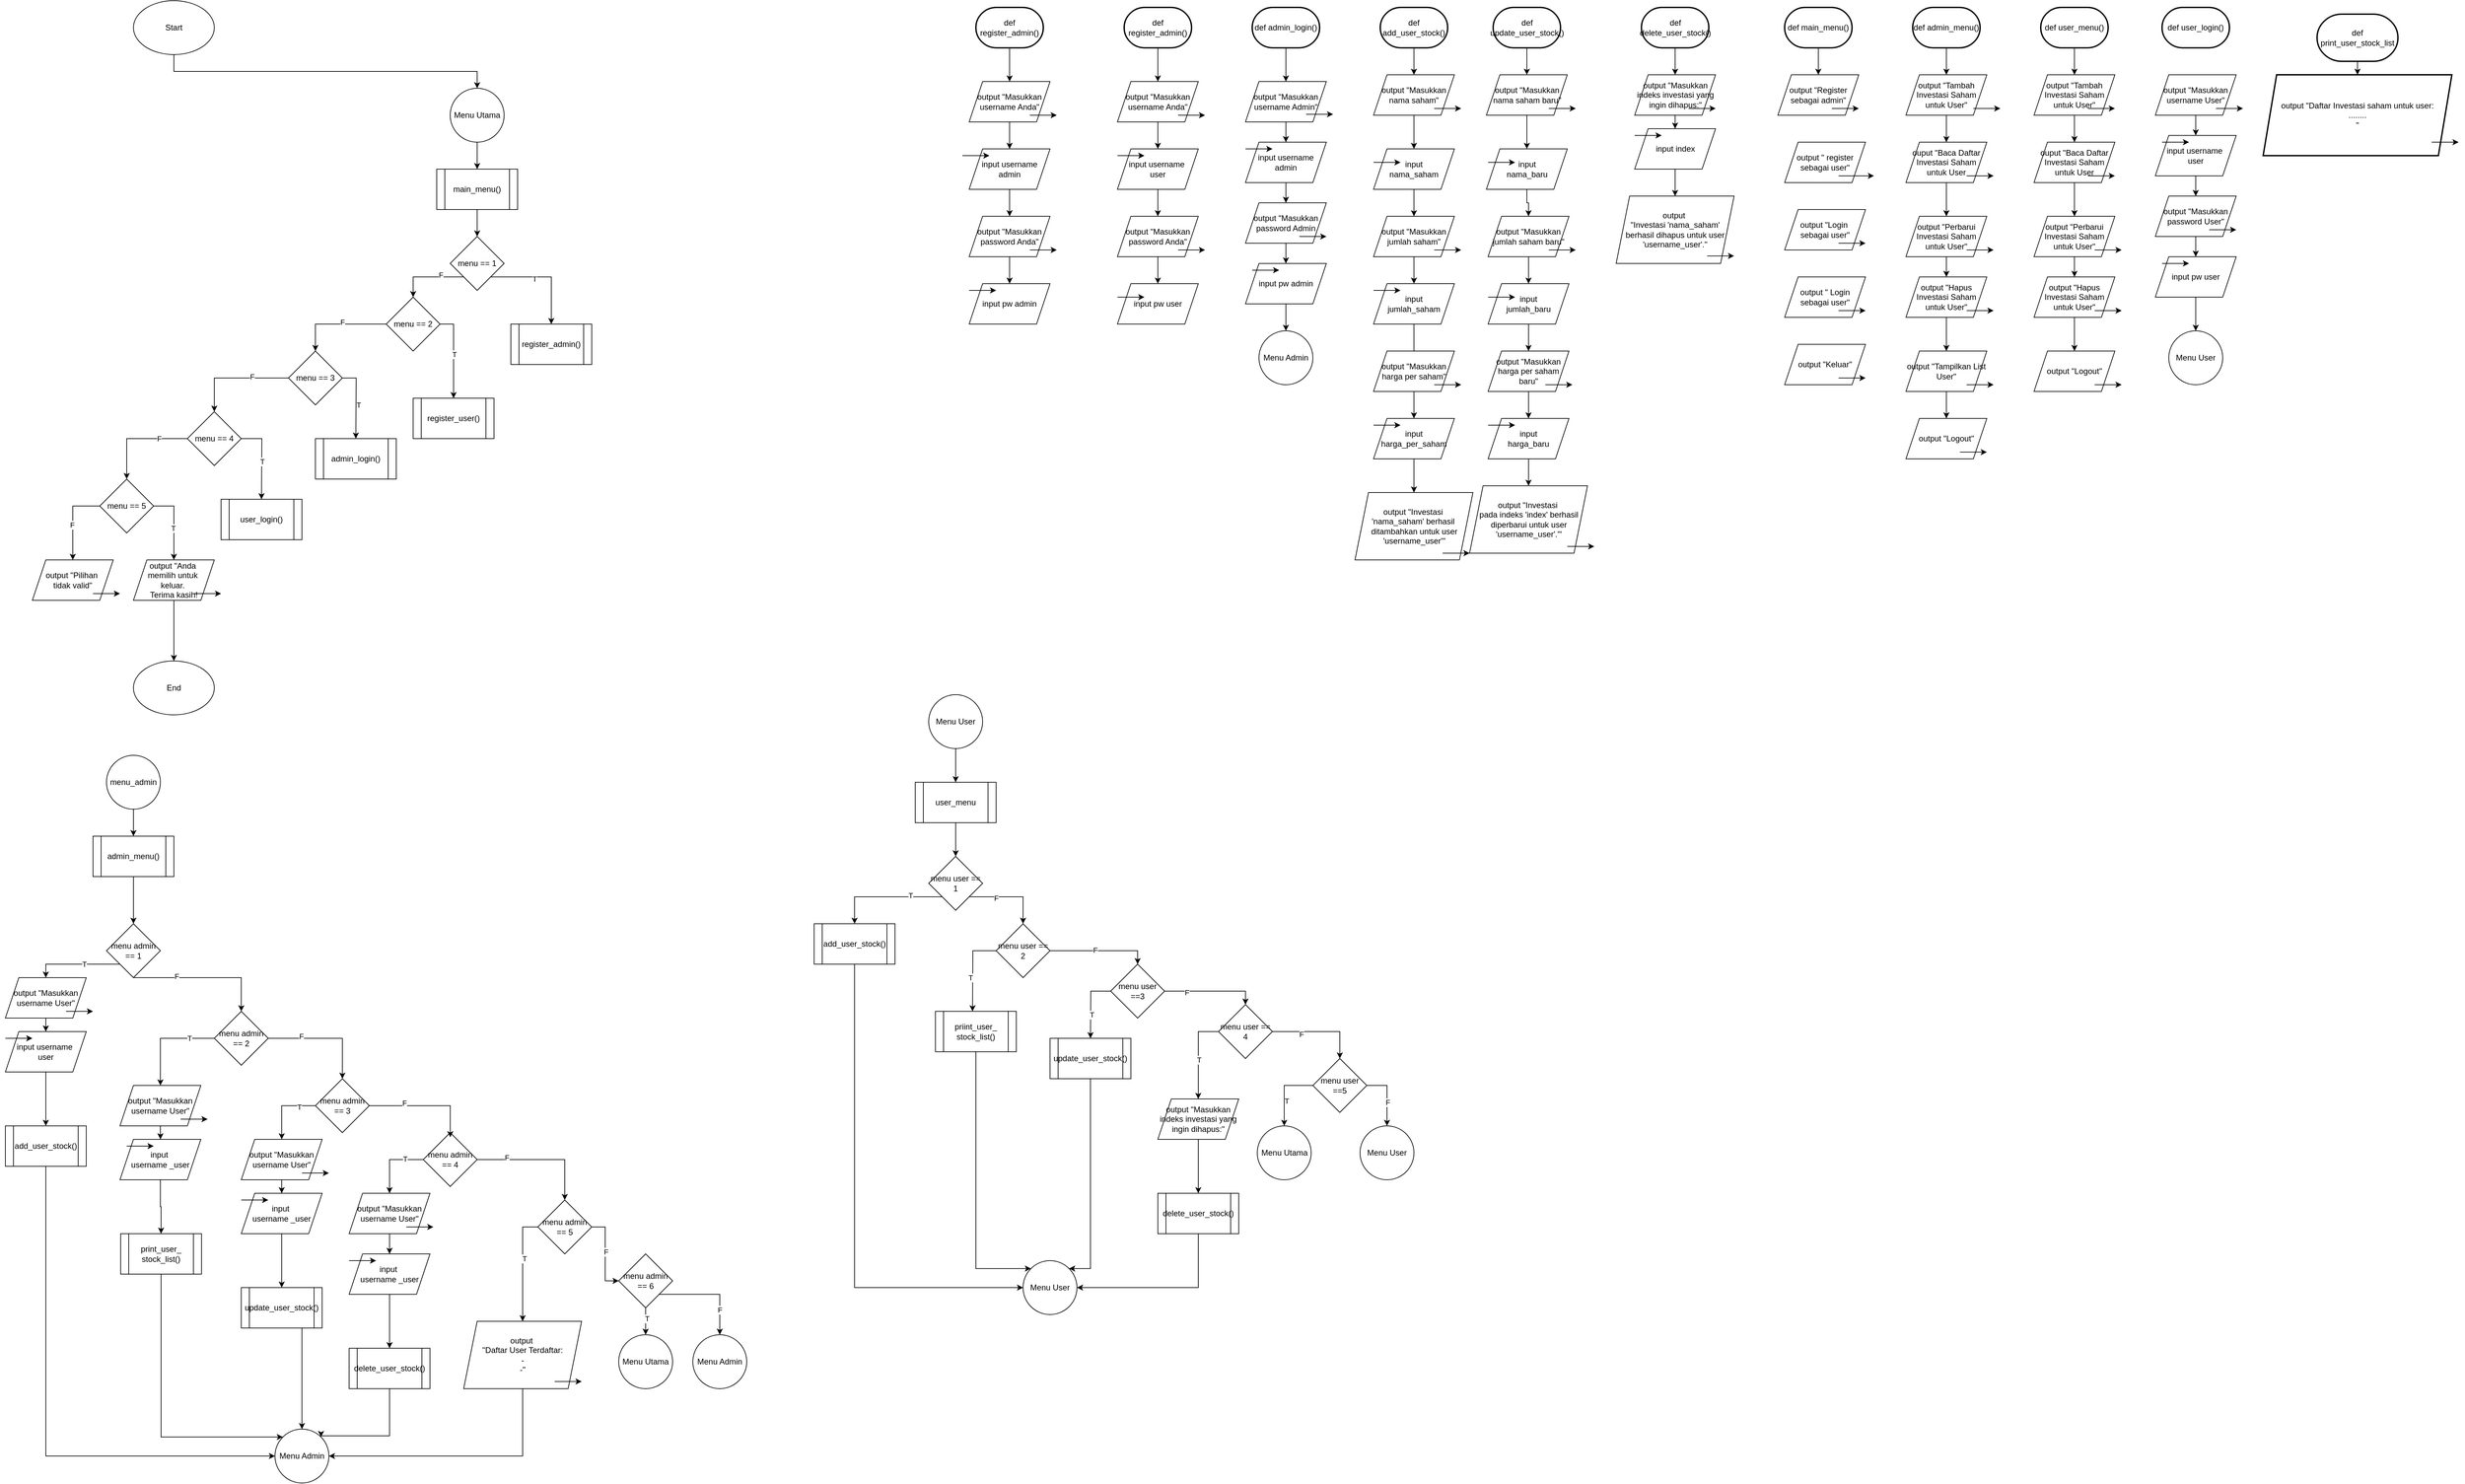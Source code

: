 <mxfile version="24.7.17">
  <diagram name="Halaman-1" id="Ui3epPJr_qWsacnPdugy">
    <mxGraphModel dx="7510" dy="2900" grid="1" gridSize="10" guides="1" tooltips="1" connect="1" arrows="1" fold="1" page="1" pageScale="1" pageWidth="850" pageHeight="1100" math="0" shadow="0">
      <root>
        <mxCell id="0" />
        <mxCell id="1" parent="0" />
        <mxCell id="R8BdIb3dwJHIe2gdyYh6-27" style="edgeStyle=orthogonalEdgeStyle;rounded=0;orthogonalLoop=1;jettySize=auto;html=1;exitX=1;exitY=1;exitDx=0;exitDy=0;entryX=0.5;entryY=0;entryDx=0;entryDy=0;" parent="1" source="R8BdIb3dwJHIe2gdyYh6-18" target="QLXiLo6DUUzmztv3plPs-34" edge="1">
          <mxGeometry relative="1" as="geometry">
            <mxPoint x="640" y="440" as="targetPoint" />
          </mxGeometry>
        </mxCell>
        <mxCell id="C8eqnD5HGS80HfheIO6D-66" value="T" style="edgeLabel;html=1;align=center;verticalAlign=middle;resizable=0;points=[];" parent="R8BdIb3dwJHIe2gdyYh6-27" vertex="1" connectable="0">
          <mxGeometry x="-0.194" y="-3" relative="1" as="geometry">
            <mxPoint as="offset" />
          </mxGeometry>
        </mxCell>
        <mxCell id="R8BdIb3dwJHIe2gdyYh6-34" style="edgeStyle=orthogonalEdgeStyle;rounded=0;orthogonalLoop=1;jettySize=auto;html=1;exitX=0;exitY=1;exitDx=0;exitDy=0;entryX=0.5;entryY=0;entryDx=0;entryDy=0;" parent="1" source="R8BdIb3dwJHIe2gdyYh6-18" target="R8BdIb3dwJHIe2gdyYh6-33" edge="1">
          <mxGeometry relative="1" as="geometry" />
        </mxCell>
        <mxCell id="C8eqnD5HGS80HfheIO6D-67" value="F" style="edgeLabel;html=1;align=center;verticalAlign=middle;resizable=0;points=[];" parent="R8BdIb3dwJHIe2gdyYh6-34" vertex="1" connectable="0">
          <mxGeometry x="-0.348" y="-3" relative="1" as="geometry">
            <mxPoint as="offset" />
          </mxGeometry>
        </mxCell>
        <mxCell id="R8BdIb3dwJHIe2gdyYh6-18" value="menu == 1" style="rhombus;whiteSpace=wrap;html=1;" parent="1" vertex="1">
          <mxGeometry x="480" y="350" width="80" height="80" as="geometry" />
        </mxCell>
        <mxCell id="R8BdIb3dwJHIe2gdyYh6-45" style="edgeStyle=orthogonalEdgeStyle;rounded=0;orthogonalLoop=1;jettySize=auto;html=1;exitX=1;exitY=0.5;exitDx=0;exitDy=0;entryX=0.5;entryY=0;entryDx=0;entryDy=0;" parent="1" source="R8BdIb3dwJHIe2gdyYh6-33" target="QLXiLo6DUUzmztv3plPs-41" edge="1">
          <mxGeometry relative="1" as="geometry">
            <mxPoint x="485" y="550" as="targetPoint" />
          </mxGeometry>
        </mxCell>
        <mxCell id="C8eqnD5HGS80HfheIO6D-68" value="T" style="edgeLabel;html=1;align=center;verticalAlign=middle;resizable=0;points=[];" parent="R8BdIb3dwJHIe2gdyYh6-45" vertex="1" connectable="0">
          <mxGeometry x="0.003" y="1" relative="1" as="geometry">
            <mxPoint as="offset" />
          </mxGeometry>
        </mxCell>
        <mxCell id="R8BdIb3dwJHIe2gdyYh6-56" style="edgeStyle=orthogonalEdgeStyle;rounded=0;orthogonalLoop=1;jettySize=auto;html=1;exitX=0;exitY=0.5;exitDx=0;exitDy=0;entryX=0.5;entryY=0;entryDx=0;entryDy=0;" parent="1" source="R8BdIb3dwJHIe2gdyYh6-33" target="R8BdIb3dwJHIe2gdyYh6-46" edge="1">
          <mxGeometry relative="1" as="geometry" />
        </mxCell>
        <mxCell id="C8eqnD5HGS80HfheIO6D-69" value="F" style="edgeLabel;html=1;align=center;verticalAlign=middle;resizable=0;points=[];" parent="R8BdIb3dwJHIe2gdyYh6-56" vertex="1" connectable="0">
          <mxGeometry x="-0.104" y="-3" relative="1" as="geometry">
            <mxPoint as="offset" />
          </mxGeometry>
        </mxCell>
        <mxCell id="R8BdIb3dwJHIe2gdyYh6-33" value="menu == 2" style="rhombus;whiteSpace=wrap;html=1;" parent="1" vertex="1">
          <mxGeometry x="385" y="440" width="80" height="80" as="geometry" />
        </mxCell>
        <mxCell id="R8BdIb3dwJHIe2gdyYh6-52" style="edgeStyle=orthogonalEdgeStyle;rounded=0;orthogonalLoop=1;jettySize=auto;html=1;exitX=1;exitY=0.5;exitDx=0;exitDy=0;" parent="1" source="R8BdIb3dwJHIe2gdyYh6-46" edge="1">
          <mxGeometry relative="1" as="geometry">
            <mxPoint x="340" y="650" as="targetPoint" />
          </mxGeometry>
        </mxCell>
        <mxCell id="C8eqnD5HGS80HfheIO6D-70" value="T" style="edgeLabel;html=1;align=center;verticalAlign=middle;resizable=0;points=[];" parent="R8BdIb3dwJHIe2gdyYh6-52" vertex="1" connectable="0">
          <mxGeometry x="0.098" y="3" relative="1" as="geometry">
            <mxPoint as="offset" />
          </mxGeometry>
        </mxCell>
        <mxCell id="R8BdIb3dwJHIe2gdyYh6-67" style="edgeStyle=orthogonalEdgeStyle;rounded=0;orthogonalLoop=1;jettySize=auto;html=1;exitX=0;exitY=0.5;exitDx=0;exitDy=0;" parent="1" source="R8BdIb3dwJHIe2gdyYh6-46" target="R8BdIb3dwJHIe2gdyYh6-57" edge="1">
          <mxGeometry relative="1" as="geometry" />
        </mxCell>
        <mxCell id="C8eqnD5HGS80HfheIO6D-71" value="F" style="edgeLabel;html=1;align=center;verticalAlign=middle;resizable=0;points=[];" parent="R8BdIb3dwJHIe2gdyYh6-67" vertex="1" connectable="0">
          <mxGeometry x="-0.322" y="-2" relative="1" as="geometry">
            <mxPoint as="offset" />
          </mxGeometry>
        </mxCell>
        <mxCell id="R8BdIb3dwJHIe2gdyYh6-46" value="menu == 3" style="rhombus;whiteSpace=wrap;html=1;" parent="1" vertex="1">
          <mxGeometry x="240" y="520" width="80" height="80" as="geometry" />
        </mxCell>
        <mxCell id="R8BdIb3dwJHIe2gdyYh6-62" style="edgeStyle=orthogonalEdgeStyle;rounded=0;orthogonalLoop=1;jettySize=auto;html=1;exitX=1;exitY=0.5;exitDx=0;exitDy=0;entryX=0.5;entryY=0;entryDx=0;entryDy=0;" parent="1" source="R8BdIb3dwJHIe2gdyYh6-57" edge="1">
          <mxGeometry relative="1" as="geometry">
            <mxPoint x="200" y="740" as="targetPoint" />
          </mxGeometry>
        </mxCell>
        <mxCell id="C8eqnD5HGS80HfheIO6D-72" value="T" style="edgeLabel;html=1;align=center;verticalAlign=middle;resizable=0;points=[];" parent="R8BdIb3dwJHIe2gdyYh6-62" vertex="1" connectable="0">
          <mxGeometry x="0.07" relative="1" as="geometry">
            <mxPoint as="offset" />
          </mxGeometry>
        </mxCell>
        <mxCell id="R8BdIb3dwJHIe2gdyYh6-68" style="edgeStyle=orthogonalEdgeStyle;rounded=0;orthogonalLoop=1;jettySize=auto;html=1;exitX=0;exitY=0.5;exitDx=0;exitDy=0;" parent="1" source="R8BdIb3dwJHIe2gdyYh6-57" target="R8BdIb3dwJHIe2gdyYh6-66" edge="1">
          <mxGeometry relative="1" as="geometry" />
        </mxCell>
        <mxCell id="C8eqnD5HGS80HfheIO6D-73" value="F" style="edgeLabel;html=1;align=center;verticalAlign=middle;resizable=0;points=[];" parent="R8BdIb3dwJHIe2gdyYh6-68" vertex="1" connectable="0">
          <mxGeometry x="-0.436" relative="1" as="geometry">
            <mxPoint as="offset" />
          </mxGeometry>
        </mxCell>
        <mxCell id="R8BdIb3dwJHIe2gdyYh6-57" value="menu == 4" style="rhombus;whiteSpace=wrap;html=1;" parent="1" vertex="1">
          <mxGeometry x="90" y="610" width="80" height="80" as="geometry" />
        </mxCell>
        <mxCell id="R8BdIb3dwJHIe2gdyYh6-72" style="edgeStyle=orthogonalEdgeStyle;rounded=0;orthogonalLoop=1;jettySize=auto;html=1;exitX=1;exitY=0.5;exitDx=0;exitDy=0;entryX=0.5;entryY=0;entryDx=0;entryDy=0;" parent="1" source="R8BdIb3dwJHIe2gdyYh6-66" target="R8BdIb3dwJHIe2gdyYh6-69" edge="1">
          <mxGeometry relative="1" as="geometry" />
        </mxCell>
        <mxCell id="C8eqnD5HGS80HfheIO6D-74" value="T" style="edgeLabel;html=1;align=center;verticalAlign=middle;resizable=0;points=[];" parent="R8BdIb3dwJHIe2gdyYh6-72" vertex="1" connectable="0">
          <mxGeometry x="0.133" y="-1" relative="1" as="geometry">
            <mxPoint as="offset" />
          </mxGeometry>
        </mxCell>
        <mxCell id="R8BdIb3dwJHIe2gdyYh6-73" style="edgeStyle=orthogonalEdgeStyle;rounded=0;orthogonalLoop=1;jettySize=auto;html=1;exitX=0;exitY=0.5;exitDx=0;exitDy=0;" parent="1" source="R8BdIb3dwJHIe2gdyYh6-66" target="R8BdIb3dwJHIe2gdyYh6-70" edge="1">
          <mxGeometry relative="1" as="geometry" />
        </mxCell>
        <mxCell id="C8eqnD5HGS80HfheIO6D-75" value="F" style="edgeLabel;html=1;align=center;verticalAlign=middle;resizable=0;points=[];" parent="R8BdIb3dwJHIe2gdyYh6-73" vertex="1" connectable="0">
          <mxGeometry x="0.125" y="-1" relative="1" as="geometry">
            <mxPoint as="offset" />
          </mxGeometry>
        </mxCell>
        <mxCell id="R8BdIb3dwJHIe2gdyYh6-66" value="menu == 5" style="rhombus;whiteSpace=wrap;html=1;" parent="1" vertex="1">
          <mxGeometry x="-40" y="710" width="80" height="80" as="geometry" />
        </mxCell>
        <mxCell id="kBQ5aRGCk3CnX5imnpU3-76" style="edgeStyle=orthogonalEdgeStyle;rounded=0;orthogonalLoop=1;jettySize=auto;html=1;exitX=0.5;exitY=1;exitDx=0;exitDy=0;" parent="1" source="R8BdIb3dwJHIe2gdyYh6-69" target="kBQ5aRGCk3CnX5imnpU3-75" edge="1">
          <mxGeometry relative="1" as="geometry" />
        </mxCell>
        <mxCell id="R8BdIb3dwJHIe2gdyYh6-69" value="output &quot;Anda&amp;nbsp;&lt;div&gt;memilih untuk&amp;nbsp;&lt;/div&gt;&lt;div&gt;keluar.&amp;nbsp;&lt;div&gt;Terima kasih!&lt;/div&gt;&lt;/div&gt;" style="shape=parallelogram;perimeter=parallelogramPerimeter;whiteSpace=wrap;html=1;fixedSize=1;" parent="1" vertex="1">
          <mxGeometry x="10" y="830" width="120" height="60" as="geometry" />
        </mxCell>
        <mxCell id="R8BdIb3dwJHIe2gdyYh6-70" value="output &quot;Pilihan&amp;nbsp;&lt;div&gt;tidak valid&quot;&lt;/div&gt;" style="shape=parallelogram;perimeter=parallelogramPerimeter;whiteSpace=wrap;html=1;fixedSize=1;" parent="1" vertex="1">
          <mxGeometry x="-140" y="830" width="120" height="60" as="geometry" />
        </mxCell>
        <mxCell id="kBQ5aRGCk3CnX5imnpU3-19" style="edgeStyle=orthogonalEdgeStyle;rounded=0;orthogonalLoop=1;jettySize=auto;html=1;exitX=0.5;exitY=1;exitDx=0;exitDy=0;entryX=0.5;entryY=0;entryDx=0;entryDy=0;" parent="1" source="R8BdIb3dwJHIe2gdyYh6-96" target="kBQ5aRGCk3CnX5imnpU3-18" edge="1">
          <mxGeometry relative="1" as="geometry">
            <Array as="points">
              <mxPoint x="170" y="1450" />
            </Array>
          </mxGeometry>
        </mxCell>
        <mxCell id="C8eqnD5HGS80HfheIO6D-77" value="F" style="edgeLabel;html=1;align=center;verticalAlign=middle;resizable=0;points=[];" parent="kBQ5aRGCk3CnX5imnpU3-19" vertex="1" connectable="0">
          <mxGeometry x="-0.392" y="2" relative="1" as="geometry">
            <mxPoint as="offset" />
          </mxGeometry>
        </mxCell>
        <mxCell id="kBQ5aRGCk3CnX5imnpU3-20" style="edgeStyle=orthogonalEdgeStyle;rounded=0;orthogonalLoop=1;jettySize=auto;html=1;exitX=0;exitY=1;exitDx=0;exitDy=0;entryX=0.5;entryY=0;entryDx=0;entryDy=0;" parent="1" source="R8BdIb3dwJHIe2gdyYh6-96" target="R8BdIb3dwJHIe2gdyYh6-107" edge="1">
          <mxGeometry relative="1" as="geometry" />
        </mxCell>
        <mxCell id="C8eqnD5HGS80HfheIO6D-76" value="T" style="edgeLabel;html=1;align=center;verticalAlign=middle;resizable=0;points=[];" parent="kBQ5aRGCk3CnX5imnpU3-20" vertex="1" connectable="0">
          <mxGeometry x="-0.18" relative="1" as="geometry">
            <mxPoint as="offset" />
          </mxGeometry>
        </mxCell>
        <mxCell id="R8BdIb3dwJHIe2gdyYh6-96" value="menu admin == 1" style="rhombus;whiteSpace=wrap;html=1;" parent="1" vertex="1">
          <mxGeometry x="-30" y="1370" width="80" height="80" as="geometry" />
        </mxCell>
        <mxCell id="kBQ5aRGCk3CnX5imnpU3-9" style="edgeStyle=orthogonalEdgeStyle;rounded=0;orthogonalLoop=1;jettySize=auto;html=1;exitX=0.5;exitY=1;exitDx=0;exitDy=0;" parent="1" source="R8BdIb3dwJHIe2gdyYh6-107" target="R8BdIb3dwJHIe2gdyYh6-108" edge="1">
          <mxGeometry relative="1" as="geometry" />
        </mxCell>
        <mxCell id="R8BdIb3dwJHIe2gdyYh6-107" value="output &quot;Masukkan username User&quot;" style="shape=parallelogram;perimeter=parallelogramPerimeter;whiteSpace=wrap;html=1;fixedSize=1;" parent="1" vertex="1">
          <mxGeometry x="-180" y="1450" width="120" height="60" as="geometry" />
        </mxCell>
        <mxCell id="QLXiLo6DUUzmztv3plPs-234" value="" style="edgeStyle=orthogonalEdgeStyle;rounded=0;orthogonalLoop=1;jettySize=auto;html=1;" edge="1" parent="1" source="R8BdIb3dwJHIe2gdyYh6-108" target="QLXiLo6DUUzmztv3plPs-233">
          <mxGeometry relative="1" as="geometry" />
        </mxCell>
        <mxCell id="R8BdIb3dwJHIe2gdyYh6-108" value="input username&amp;nbsp;&lt;div&gt;user&lt;/div&gt;" style="shape=parallelogram;perimeter=parallelogramPerimeter;whiteSpace=wrap;html=1;fixedSize=1;" parent="1" vertex="1">
          <mxGeometry x="-180" y="1530" width="120" height="60" as="geometry" />
        </mxCell>
        <mxCell id="kBQ5aRGCk3CnX5imnpU3-26" style="edgeStyle=orthogonalEdgeStyle;rounded=0;orthogonalLoop=1;jettySize=auto;html=1;exitX=0;exitY=0.5;exitDx=0;exitDy=0;entryX=0.5;entryY=0;entryDx=0;entryDy=0;" parent="1" source="kBQ5aRGCk3CnX5imnpU3-18" target="kBQ5aRGCk3CnX5imnpU3-21" edge="1">
          <mxGeometry relative="1" as="geometry" />
        </mxCell>
        <mxCell id="C8eqnD5HGS80HfheIO6D-105" value="T" style="edgeLabel;html=1;align=center;verticalAlign=middle;resizable=0;points=[];" parent="kBQ5aRGCk3CnX5imnpU3-26" vertex="1" connectable="0">
          <mxGeometry x="-0.522" relative="1" as="geometry">
            <mxPoint x="-1" as="offset" />
          </mxGeometry>
        </mxCell>
        <mxCell id="kBQ5aRGCk3CnX5imnpU3-46" style="edgeStyle=orthogonalEdgeStyle;rounded=0;orthogonalLoop=1;jettySize=auto;html=1;exitX=1;exitY=0.5;exitDx=0;exitDy=0;entryX=0.5;entryY=0;entryDx=0;entryDy=0;" parent="1" source="kBQ5aRGCk3CnX5imnpU3-18" target="kBQ5aRGCk3CnX5imnpU3-27" edge="1">
          <mxGeometry relative="1" as="geometry" />
        </mxCell>
        <mxCell id="C8eqnD5HGS80HfheIO6D-106" value="F" style="edgeLabel;html=1;align=center;verticalAlign=middle;resizable=0;points=[];" parent="kBQ5aRGCk3CnX5imnpU3-46" vertex="1" connectable="0">
          <mxGeometry x="-0.411" y="3" relative="1" as="geometry">
            <mxPoint x="-1" as="offset" />
          </mxGeometry>
        </mxCell>
        <mxCell id="kBQ5aRGCk3CnX5imnpU3-18" value="menu admin == 2" style="rhombus;whiteSpace=wrap;html=1;" parent="1" vertex="1">
          <mxGeometry x="130" y="1500" width="80" height="80" as="geometry" />
        </mxCell>
        <mxCell id="kBQ5aRGCk3CnX5imnpU3-24" style="edgeStyle=orthogonalEdgeStyle;rounded=0;orthogonalLoop=1;jettySize=auto;html=1;exitX=0.5;exitY=1;exitDx=0;exitDy=0;" parent="1" source="kBQ5aRGCk3CnX5imnpU3-21" target="kBQ5aRGCk3CnX5imnpU3-22" edge="1">
          <mxGeometry relative="1" as="geometry" />
        </mxCell>
        <mxCell id="kBQ5aRGCk3CnX5imnpU3-21" value="output &quot;Masukkan username User&quot;" style="shape=parallelogram;perimeter=parallelogramPerimeter;whiteSpace=wrap;html=1;fixedSize=1;" parent="1" vertex="1">
          <mxGeometry x="-10" y="1610" width="120" height="60" as="geometry" />
        </mxCell>
        <mxCell id="QLXiLo6DUUzmztv3plPs-236" value="" style="edgeStyle=orthogonalEdgeStyle;rounded=0;orthogonalLoop=1;jettySize=auto;html=1;" edge="1" parent="1" source="kBQ5aRGCk3CnX5imnpU3-22" target="QLXiLo6DUUzmztv3plPs-235">
          <mxGeometry relative="1" as="geometry" />
        </mxCell>
        <mxCell id="kBQ5aRGCk3CnX5imnpU3-22" value="input&amp;nbsp;&lt;div&gt;username _&lt;span style=&quot;background-color: initial;&quot;&gt;user&lt;/span&gt;&lt;/div&gt;" style="shape=parallelogram;perimeter=parallelogramPerimeter;whiteSpace=wrap;html=1;fixedSize=1;" parent="1" vertex="1">
          <mxGeometry x="-10" y="1690" width="120" height="60" as="geometry" />
        </mxCell>
        <mxCell id="kBQ5aRGCk3CnX5imnpU3-47" style="edgeStyle=orthogonalEdgeStyle;rounded=0;orthogonalLoop=1;jettySize=auto;html=1;exitX=0;exitY=0.5;exitDx=0;exitDy=0;" parent="1" source="kBQ5aRGCk3CnX5imnpU3-27" target="kBQ5aRGCk3CnX5imnpU3-28" edge="1">
          <mxGeometry relative="1" as="geometry" />
        </mxCell>
        <mxCell id="C8eqnD5HGS80HfheIO6D-107" value="T" style="edgeLabel;html=1;align=center;verticalAlign=middle;resizable=0;points=[];" parent="kBQ5aRGCk3CnX5imnpU3-47" vertex="1" connectable="0">
          <mxGeometry x="-0.507" y="2" relative="1" as="geometry">
            <mxPoint as="offset" />
          </mxGeometry>
        </mxCell>
        <mxCell id="kBQ5aRGCk3CnX5imnpU3-27" value="menu admin == 3" style="rhombus;whiteSpace=wrap;html=1;" parent="1" vertex="1">
          <mxGeometry x="280" y="1600" width="80" height="80" as="geometry" />
        </mxCell>
        <mxCell id="kBQ5aRGCk3CnX5imnpU3-37" style="edgeStyle=orthogonalEdgeStyle;rounded=0;orthogonalLoop=1;jettySize=auto;html=1;exitX=0.5;exitY=1;exitDx=0;exitDy=0;" parent="1" source="kBQ5aRGCk3CnX5imnpU3-28" target="kBQ5aRGCk3CnX5imnpU3-29" edge="1">
          <mxGeometry relative="1" as="geometry" />
        </mxCell>
        <mxCell id="kBQ5aRGCk3CnX5imnpU3-28" value="output &quot;Masukkan username User&quot;" style="shape=parallelogram;perimeter=parallelogramPerimeter;whiteSpace=wrap;html=1;fixedSize=1;" parent="1" vertex="1">
          <mxGeometry x="170" y="1690" width="120" height="60" as="geometry" />
        </mxCell>
        <mxCell id="QLXiLo6DUUzmztv3plPs-241" value="" style="edgeStyle=orthogonalEdgeStyle;rounded=0;orthogonalLoop=1;jettySize=auto;html=1;" edge="1" parent="1" source="kBQ5aRGCk3CnX5imnpU3-29" target="QLXiLo6DUUzmztv3plPs-240">
          <mxGeometry relative="1" as="geometry" />
        </mxCell>
        <mxCell id="kBQ5aRGCk3CnX5imnpU3-29" value="input&amp;nbsp;&lt;div&gt;username _&lt;span style=&quot;background-color: initial;&quot;&gt;user&lt;/span&gt;&lt;/div&gt;" style="shape=parallelogram;perimeter=parallelogramPerimeter;whiteSpace=wrap;html=1;fixedSize=1;" parent="1" vertex="1">
          <mxGeometry x="170" y="1770" width="120" height="60" as="geometry" />
        </mxCell>
        <mxCell id="kBQ5aRGCk3CnX5imnpU3-55" style="edgeStyle=orthogonalEdgeStyle;rounded=0;orthogonalLoop=1;jettySize=auto;html=1;exitX=0;exitY=0.5;exitDx=0;exitDy=0;" parent="1" source="kBQ5aRGCk3CnX5imnpU3-48" target="kBQ5aRGCk3CnX5imnpU3-49" edge="1">
          <mxGeometry relative="1" as="geometry" />
        </mxCell>
        <mxCell id="C8eqnD5HGS80HfheIO6D-109" value="T" style="edgeLabel;html=1;align=center;verticalAlign=middle;resizable=0;points=[];" parent="kBQ5aRGCk3CnX5imnpU3-55" vertex="1" connectable="0">
          <mxGeometry x="-0.46" y="-1" relative="1" as="geometry">
            <mxPoint as="offset" />
          </mxGeometry>
        </mxCell>
        <mxCell id="kBQ5aRGCk3CnX5imnpU3-61" style="edgeStyle=orthogonalEdgeStyle;rounded=0;orthogonalLoop=1;jettySize=auto;html=1;exitX=1;exitY=0.5;exitDx=0;exitDy=0;" parent="1" source="kBQ5aRGCk3CnX5imnpU3-48" target="kBQ5aRGCk3CnX5imnpU3-59" edge="1">
          <mxGeometry relative="1" as="geometry" />
        </mxCell>
        <mxCell id="C8eqnD5HGS80HfheIO6D-110" value="F" style="edgeLabel;html=1;align=center;verticalAlign=middle;resizable=0;points=[];" parent="kBQ5aRGCk3CnX5imnpU3-61" vertex="1" connectable="0">
          <mxGeometry x="-0.541" y="3" relative="1" as="geometry">
            <mxPoint as="offset" />
          </mxGeometry>
        </mxCell>
        <mxCell id="kBQ5aRGCk3CnX5imnpU3-48" value="menu admin == 4" style="rhombus;whiteSpace=wrap;html=1;" parent="1" vertex="1">
          <mxGeometry x="440" y="1680" width="80" height="80" as="geometry" />
        </mxCell>
        <mxCell id="kBQ5aRGCk3CnX5imnpU3-52" style="edgeStyle=orthogonalEdgeStyle;rounded=0;orthogonalLoop=1;jettySize=auto;html=1;exitX=0.5;exitY=1;exitDx=0;exitDy=0;" parent="1" source="kBQ5aRGCk3CnX5imnpU3-49" target="kBQ5aRGCk3CnX5imnpU3-50" edge="1">
          <mxGeometry relative="1" as="geometry" />
        </mxCell>
        <mxCell id="kBQ5aRGCk3CnX5imnpU3-49" value="output &quot;Masukkan username User&quot;" style="shape=parallelogram;perimeter=parallelogramPerimeter;whiteSpace=wrap;html=1;fixedSize=1;" parent="1" vertex="1">
          <mxGeometry x="330" y="1770" width="120" height="60" as="geometry" />
        </mxCell>
        <mxCell id="QLXiLo6DUUzmztv3plPs-243" value="" style="edgeStyle=orthogonalEdgeStyle;rounded=0;orthogonalLoop=1;jettySize=auto;html=1;" edge="1" parent="1" source="kBQ5aRGCk3CnX5imnpU3-50" target="QLXiLo6DUUzmztv3plPs-242">
          <mxGeometry relative="1" as="geometry" />
        </mxCell>
        <mxCell id="kBQ5aRGCk3CnX5imnpU3-50" value="input&amp;nbsp;&lt;div&gt;username _&lt;span style=&quot;background-color: initial;&quot;&gt;user&lt;/span&gt;&lt;/div&gt;" style="shape=parallelogram;perimeter=parallelogramPerimeter;whiteSpace=wrap;html=1;fixedSize=1;" parent="1" vertex="1">
          <mxGeometry x="330" y="1860" width="120" height="60" as="geometry" />
        </mxCell>
        <mxCell id="kBQ5aRGCk3CnX5imnpU3-54" style="edgeStyle=orthogonalEdgeStyle;rounded=0;orthogonalLoop=1;jettySize=auto;html=1;exitX=1;exitY=0.5;exitDx=0;exitDy=0;entryX=0.501;entryY=0.086;entryDx=0;entryDy=0;entryPerimeter=0;" parent="1" source="kBQ5aRGCk3CnX5imnpU3-27" target="kBQ5aRGCk3CnX5imnpU3-48" edge="1">
          <mxGeometry relative="1" as="geometry">
            <Array as="points">
              <mxPoint x="480" y="1640" />
            </Array>
          </mxGeometry>
        </mxCell>
        <mxCell id="C8eqnD5HGS80HfheIO6D-108" value="F" style="edgeLabel;html=1;align=center;verticalAlign=middle;resizable=0;points=[];" parent="kBQ5aRGCk3CnX5imnpU3-54" vertex="1" connectable="0">
          <mxGeometry x="-0.379" y="4" relative="1" as="geometry">
            <mxPoint as="offset" />
          </mxGeometry>
        </mxCell>
        <mxCell id="C8eqnD5HGS80HfheIO6D-25" style="edgeStyle=orthogonalEdgeStyle;rounded=0;orthogonalLoop=1;jettySize=auto;html=1;exitX=0.5;exitY=1;exitDx=0;exitDy=0;entryX=1;entryY=0.5;entryDx=0;entryDy=0;" parent="1" source="kBQ5aRGCk3CnX5imnpU3-56" target="C8eqnD5HGS80HfheIO6D-19" edge="1">
          <mxGeometry relative="1" as="geometry" />
        </mxCell>
        <mxCell id="kBQ5aRGCk3CnX5imnpU3-56" value="output&amp;nbsp;&lt;div&gt;&quot;&lt;span style=&quot;background-color: initial;&quot;&gt;Daftar User Terdaftar:&lt;/span&gt;&lt;/div&gt;&lt;div&gt;&lt;span style=&quot;background-color: initial;&quot;&gt;-&lt;/span&gt;&lt;/div&gt;&lt;div&gt;&lt;span style=&quot;background-color: initial;&quot;&gt;-&quot;&lt;/span&gt;&lt;/div&gt;" style="shape=parallelogram;perimeter=parallelogramPerimeter;whiteSpace=wrap;html=1;fixedSize=1;" parent="1" vertex="1">
          <mxGeometry x="500" y="1960" width="175" height="100" as="geometry" />
        </mxCell>
        <mxCell id="kBQ5aRGCk3CnX5imnpU3-60" style="edgeStyle=orthogonalEdgeStyle;rounded=0;orthogonalLoop=1;jettySize=auto;html=1;exitX=0;exitY=0.5;exitDx=0;exitDy=0;" parent="1" source="kBQ5aRGCk3CnX5imnpU3-59" target="kBQ5aRGCk3CnX5imnpU3-56" edge="1">
          <mxGeometry relative="1" as="geometry" />
        </mxCell>
        <mxCell id="C8eqnD5HGS80HfheIO6D-111" value="T" style="edgeLabel;html=1;align=center;verticalAlign=middle;resizable=0;points=[];" parent="kBQ5aRGCk3CnX5imnpU3-60" vertex="1" connectable="0">
          <mxGeometry x="-0.154" y="2" relative="1" as="geometry">
            <mxPoint y="1" as="offset" />
          </mxGeometry>
        </mxCell>
        <mxCell id="kBQ5aRGCk3CnX5imnpU3-66" style="edgeStyle=orthogonalEdgeStyle;rounded=0;orthogonalLoop=1;jettySize=auto;html=1;exitX=1;exitY=0.5;exitDx=0;exitDy=0;entryX=0;entryY=0.5;entryDx=0;entryDy=0;" parent="1" source="kBQ5aRGCk3CnX5imnpU3-59" target="kBQ5aRGCk3CnX5imnpU3-65" edge="1">
          <mxGeometry relative="1" as="geometry" />
        </mxCell>
        <mxCell id="C8eqnD5HGS80HfheIO6D-112" value="F" style="edgeLabel;html=1;align=center;verticalAlign=middle;resizable=0;points=[];" parent="kBQ5aRGCk3CnX5imnpU3-66" vertex="1" connectable="0">
          <mxGeometry x="-0.052" y="1" relative="1" as="geometry">
            <mxPoint as="offset" />
          </mxGeometry>
        </mxCell>
        <mxCell id="kBQ5aRGCk3CnX5imnpU3-59" value="menu admin == 5" style="rhombus;whiteSpace=wrap;html=1;" parent="1" vertex="1">
          <mxGeometry x="610" y="1780" width="80" height="80" as="geometry" />
        </mxCell>
        <mxCell id="kBQ5aRGCk3CnX5imnpU3-69" style="edgeStyle=orthogonalEdgeStyle;rounded=0;orthogonalLoop=1;jettySize=auto;html=1;exitX=0.5;exitY=1;exitDx=0;exitDy=0;" parent="1" source="kBQ5aRGCk3CnX5imnpU3-65" target="kBQ5aRGCk3CnX5imnpU3-68" edge="1">
          <mxGeometry relative="1" as="geometry" />
        </mxCell>
        <mxCell id="C8eqnD5HGS80HfheIO6D-113" value="T" style="edgeLabel;html=1;align=center;verticalAlign=middle;resizable=0;points=[];" parent="kBQ5aRGCk3CnX5imnpU3-69" vertex="1" connectable="0">
          <mxGeometry x="-0.218" y="2" relative="1" as="geometry">
            <mxPoint as="offset" />
          </mxGeometry>
        </mxCell>
        <mxCell id="kBQ5aRGCk3CnX5imnpU3-70" style="edgeStyle=orthogonalEdgeStyle;rounded=0;orthogonalLoop=1;jettySize=auto;html=1;exitX=1;exitY=1;exitDx=0;exitDy=0;entryX=0.5;entryY=0;entryDx=0;entryDy=0;" parent="1" source="kBQ5aRGCk3CnX5imnpU3-65" target="kBQ5aRGCk3CnX5imnpU3-67" edge="1">
          <mxGeometry relative="1" as="geometry" />
        </mxCell>
        <mxCell id="C8eqnD5HGS80HfheIO6D-114" value="F" style="edgeLabel;html=1;align=center;verticalAlign=middle;resizable=0;points=[];" parent="kBQ5aRGCk3CnX5imnpU3-70" vertex="1" connectable="0">
          <mxGeometry x="0.503" relative="1" as="geometry">
            <mxPoint as="offset" />
          </mxGeometry>
        </mxCell>
        <mxCell id="kBQ5aRGCk3CnX5imnpU3-65" value="menu admin == 6" style="rhombus;whiteSpace=wrap;html=1;" parent="1" vertex="1">
          <mxGeometry x="730" y="1860" width="80" height="80" as="geometry" />
        </mxCell>
        <mxCell id="kBQ5aRGCk3CnX5imnpU3-67" value="Menu Admin" style="ellipse;whiteSpace=wrap;html=1;aspect=fixed;" parent="1" vertex="1">
          <mxGeometry x="840" y="1980" width="80" height="80" as="geometry" />
        </mxCell>
        <mxCell id="kBQ5aRGCk3CnX5imnpU3-68" value="Menu Utama" style="ellipse;whiteSpace=wrap;html=1;aspect=fixed;" parent="1" vertex="1">
          <mxGeometry x="730" y="1980" width="80" height="80" as="geometry" />
        </mxCell>
        <mxCell id="QLXiLo6DUUzmztv3plPs-229" value="" style="edgeStyle=orthogonalEdgeStyle;rounded=0;orthogonalLoop=1;jettySize=auto;html=1;" edge="1" parent="1" source="kBQ5aRGCk3CnX5imnpU3-71" target="QLXiLo6DUUzmztv3plPs-228">
          <mxGeometry relative="1" as="geometry" />
        </mxCell>
        <mxCell id="kBQ5aRGCk3CnX5imnpU3-71" value="Menu Utama" style="ellipse;whiteSpace=wrap;html=1;aspect=fixed;" parent="1" vertex="1">
          <mxGeometry x="480" y="130" width="80" height="80" as="geometry" />
        </mxCell>
        <mxCell id="kBQ5aRGCk3CnX5imnpU3-73" value="Start" style="ellipse;whiteSpace=wrap;html=1;" parent="1" vertex="1">
          <mxGeometry x="10" width="120" height="80" as="geometry" />
        </mxCell>
        <mxCell id="kBQ5aRGCk3CnX5imnpU3-75" value="End" style="ellipse;whiteSpace=wrap;html=1;" parent="1" vertex="1">
          <mxGeometry x="10" y="980" width="120" height="80" as="geometry" />
        </mxCell>
        <mxCell id="QLXiLo6DUUzmztv3plPs-258" value="" style="edgeStyle=orthogonalEdgeStyle;rounded=0;orthogonalLoop=1;jettySize=auto;html=1;" edge="1" parent="1" source="kBQ5aRGCk3CnX5imnpU3-84" target="QLXiLo6DUUzmztv3plPs-257">
          <mxGeometry relative="1" as="geometry" />
        </mxCell>
        <mxCell id="kBQ5aRGCk3CnX5imnpU3-84" value="Menu User" style="ellipse;whiteSpace=wrap;html=1;aspect=fixed;" parent="1" vertex="1">
          <mxGeometry x="1190" y="1030" width="80" height="80" as="geometry" />
        </mxCell>
        <mxCell id="kBQ5aRGCk3CnX5imnpU3-106" style="edgeStyle=orthogonalEdgeStyle;rounded=0;orthogonalLoop=1;jettySize=auto;html=1;exitX=0;exitY=1;exitDx=0;exitDy=0;" parent="1" source="kBQ5aRGCk3CnX5imnpU3-90" edge="1">
          <mxGeometry relative="1" as="geometry">
            <Array as="points">
              <mxPoint x="1080" y="1330" />
            </Array>
            <mxPoint x="1080" y="1370.0" as="targetPoint" />
          </mxGeometry>
        </mxCell>
        <mxCell id="C8eqnD5HGS80HfheIO6D-115" value="T" style="edgeLabel;html=1;align=center;verticalAlign=middle;resizable=0;points=[];" parent="kBQ5aRGCk3CnX5imnpU3-106" vertex="1" connectable="0">
          <mxGeometry x="-0.447" y="-2" relative="1" as="geometry">
            <mxPoint as="offset" />
          </mxGeometry>
        </mxCell>
        <mxCell id="kBQ5aRGCk3CnX5imnpU3-110" style="edgeStyle=orthogonalEdgeStyle;rounded=0;orthogonalLoop=1;jettySize=auto;html=1;exitX=1;exitY=1;exitDx=0;exitDy=0;entryX=0.5;entryY=0;entryDx=0;entryDy=0;" parent="1" source="kBQ5aRGCk3CnX5imnpU3-90" target="kBQ5aRGCk3CnX5imnpU3-107" edge="1">
          <mxGeometry relative="1" as="geometry" />
        </mxCell>
        <mxCell id="C8eqnD5HGS80HfheIO6D-116" value="F" style="edgeLabel;html=1;align=center;verticalAlign=middle;resizable=0;points=[];" parent="kBQ5aRGCk3CnX5imnpU3-110" vertex="1" connectable="0">
          <mxGeometry x="-0.333" y="-2" relative="1" as="geometry">
            <mxPoint as="offset" />
          </mxGeometry>
        </mxCell>
        <mxCell id="kBQ5aRGCk3CnX5imnpU3-90" value="menu user == 1" style="rhombus;whiteSpace=wrap;html=1;" parent="1" vertex="1">
          <mxGeometry x="1190" y="1270" width="80" height="80" as="geometry" />
        </mxCell>
        <mxCell id="kBQ5aRGCk3CnX5imnpU3-109" style="edgeStyle=orthogonalEdgeStyle;rounded=0;orthogonalLoop=1;jettySize=auto;html=1;exitX=0;exitY=0.5;exitDx=0;exitDy=0;" parent="1" source="kBQ5aRGCk3CnX5imnpU3-107" edge="1">
          <mxGeometry relative="1" as="geometry">
            <mxPoint x="1255" y="1500.0" as="targetPoint" />
          </mxGeometry>
        </mxCell>
        <mxCell id="C8eqnD5HGS80HfheIO6D-117" value="T" style="edgeLabel;html=1;align=center;verticalAlign=middle;resizable=0;points=[];" parent="kBQ5aRGCk3CnX5imnpU3-109" vertex="1" connectable="0">
          <mxGeometry x="0.187" y="-4" relative="1" as="geometry">
            <mxPoint as="offset" />
          </mxGeometry>
        </mxCell>
        <mxCell id="C8eqnD5HGS80HfheIO6D-12" style="edgeStyle=orthogonalEdgeStyle;rounded=0;orthogonalLoop=1;jettySize=auto;html=1;exitX=1;exitY=0.5;exitDx=0;exitDy=0;entryX=0.5;entryY=0;entryDx=0;entryDy=0;" parent="1" source="kBQ5aRGCk3CnX5imnpU3-107" target="kBQ5aRGCk3CnX5imnpU3-112" edge="1">
          <mxGeometry relative="1" as="geometry" />
        </mxCell>
        <mxCell id="C8eqnD5HGS80HfheIO6D-118" value="F" style="edgeLabel;html=1;align=center;verticalAlign=middle;resizable=0;points=[];" parent="C8eqnD5HGS80HfheIO6D-12" vertex="1" connectable="0">
          <mxGeometry x="-0.105" y="1" relative="1" as="geometry">
            <mxPoint as="offset" />
          </mxGeometry>
        </mxCell>
        <mxCell id="kBQ5aRGCk3CnX5imnpU3-107" value="menu user == 2" style="rhombus;whiteSpace=wrap;html=1;" parent="1" vertex="1">
          <mxGeometry x="1290" y="1370" width="80" height="80" as="geometry" />
        </mxCell>
        <mxCell id="C8eqnD5HGS80HfheIO6D-3" style="edgeStyle=orthogonalEdgeStyle;rounded=0;orthogonalLoop=1;jettySize=auto;html=1;exitX=0;exitY=0.5;exitDx=0;exitDy=0;" parent="1" source="kBQ5aRGCk3CnX5imnpU3-112" edge="1">
          <mxGeometry relative="1" as="geometry">
            <mxPoint x="1430" y="1540.0" as="targetPoint" />
          </mxGeometry>
        </mxCell>
        <mxCell id="C8eqnD5HGS80HfheIO6D-119" value="T" style="edgeLabel;html=1;align=center;verticalAlign=middle;resizable=0;points=[];" parent="C8eqnD5HGS80HfheIO6D-3" vertex="1" connectable="0">
          <mxGeometry x="0.289" y="1" relative="1" as="geometry">
            <mxPoint as="offset" />
          </mxGeometry>
        </mxCell>
        <mxCell id="C8eqnD5HGS80HfheIO6D-11" style="edgeStyle=orthogonalEdgeStyle;rounded=0;orthogonalLoop=1;jettySize=auto;html=1;exitX=1;exitY=0.5;exitDx=0;exitDy=0;entryX=0.5;entryY=0;entryDx=0;entryDy=0;" parent="1" source="kBQ5aRGCk3CnX5imnpU3-112" target="kBQ5aRGCk3CnX5imnpU3-118" edge="1">
          <mxGeometry relative="1" as="geometry" />
        </mxCell>
        <mxCell id="C8eqnD5HGS80HfheIO6D-120" value="F" style="edgeLabel;html=1;align=center;verticalAlign=middle;resizable=0;points=[];" parent="C8eqnD5HGS80HfheIO6D-11" vertex="1" connectable="0">
          <mxGeometry x="-0.52" y="-2" relative="1" as="geometry">
            <mxPoint x="-1" as="offset" />
          </mxGeometry>
        </mxCell>
        <mxCell id="kBQ5aRGCk3CnX5imnpU3-112" value="menu user ==3" style="rhombus;whiteSpace=wrap;html=1;" parent="1" vertex="1">
          <mxGeometry x="1460" y="1430" width="80" height="80" as="geometry" />
        </mxCell>
        <mxCell id="C8eqnD5HGS80HfheIO6D-10" style="edgeStyle=orthogonalEdgeStyle;rounded=0;orthogonalLoop=1;jettySize=auto;html=1;exitX=0;exitY=0.5;exitDx=0;exitDy=0;" parent="1" source="kBQ5aRGCk3CnX5imnpU3-118" target="kBQ5aRGCk3CnX5imnpU3-119" edge="1">
          <mxGeometry relative="1" as="geometry" />
        </mxCell>
        <mxCell id="C8eqnD5HGS80HfheIO6D-121" value="T" style="edgeLabel;html=1;align=center;verticalAlign=middle;resizable=0;points=[];" parent="C8eqnD5HGS80HfheIO6D-10" vertex="1" connectable="0">
          <mxGeometry x="0.1" y="1" relative="1" as="geometry">
            <mxPoint as="offset" />
          </mxGeometry>
        </mxCell>
        <mxCell id="C8eqnD5HGS80HfheIO6D-13" style="edgeStyle=orthogonalEdgeStyle;rounded=0;orthogonalLoop=1;jettySize=auto;html=1;exitX=1;exitY=0.5;exitDx=0;exitDy=0;entryX=0.5;entryY=0;entryDx=0;entryDy=0;" parent="1" source="kBQ5aRGCk3CnX5imnpU3-118" target="C8eqnD5HGS80HfheIO6D-9" edge="1">
          <mxGeometry relative="1" as="geometry" />
        </mxCell>
        <mxCell id="C8eqnD5HGS80HfheIO6D-122" value="F" style="edgeLabel;html=1;align=center;verticalAlign=middle;resizable=0;points=[];" parent="C8eqnD5HGS80HfheIO6D-13" vertex="1" connectable="0">
          <mxGeometry x="-0.369" y="-4" relative="1" as="geometry">
            <mxPoint x="-1" as="offset" />
          </mxGeometry>
        </mxCell>
        <mxCell id="kBQ5aRGCk3CnX5imnpU3-118" value="menu user == 4" style="rhombus;whiteSpace=wrap;html=1;" parent="1" vertex="1">
          <mxGeometry x="1620" y="1490" width="80" height="80" as="geometry" />
        </mxCell>
        <mxCell id="QLXiLo6DUUzmztv3plPs-248" value="" style="edgeStyle=orthogonalEdgeStyle;rounded=0;orthogonalLoop=1;jettySize=auto;html=1;" edge="1" parent="1" source="kBQ5aRGCk3CnX5imnpU3-119" target="QLXiLo6DUUzmztv3plPs-247">
          <mxGeometry relative="1" as="geometry" />
        </mxCell>
        <mxCell id="kBQ5aRGCk3CnX5imnpU3-119" value="output &quot;Masukkan indeks investasi yang ingin dihapus:&quot;" style="shape=parallelogram;perimeter=parallelogramPerimeter;whiteSpace=wrap;html=1;fixedSize=1;" parent="1" vertex="1">
          <mxGeometry x="1530" y="1630" width="120" height="60" as="geometry" />
        </mxCell>
        <mxCell id="C8eqnD5HGS80HfheIO6D-16" style="edgeStyle=orthogonalEdgeStyle;rounded=0;orthogonalLoop=1;jettySize=auto;html=1;exitX=0;exitY=0.5;exitDx=0;exitDy=0;" parent="1" source="C8eqnD5HGS80HfheIO6D-9" target="C8eqnD5HGS80HfheIO6D-14" edge="1">
          <mxGeometry relative="1" as="geometry" />
        </mxCell>
        <mxCell id="C8eqnD5HGS80HfheIO6D-123" value="T" style="edgeLabel;html=1;align=center;verticalAlign=middle;resizable=0;points=[];" parent="C8eqnD5HGS80HfheIO6D-16" vertex="1" connectable="0">
          <mxGeometry x="0.25" y="3" relative="1" as="geometry">
            <mxPoint y="1" as="offset" />
          </mxGeometry>
        </mxCell>
        <mxCell id="C8eqnD5HGS80HfheIO6D-17" style="edgeStyle=orthogonalEdgeStyle;rounded=0;orthogonalLoop=1;jettySize=auto;html=1;exitX=1;exitY=0.5;exitDx=0;exitDy=0;" parent="1" source="C8eqnD5HGS80HfheIO6D-9" target="C8eqnD5HGS80HfheIO6D-15" edge="1">
          <mxGeometry relative="1" as="geometry" />
        </mxCell>
        <mxCell id="C8eqnD5HGS80HfheIO6D-124" value="F" style="edgeLabel;html=1;align=center;verticalAlign=middle;resizable=0;points=[];" parent="C8eqnD5HGS80HfheIO6D-17" vertex="1" connectable="0">
          <mxGeometry x="0.224" y="1" relative="1" as="geometry">
            <mxPoint as="offset" />
          </mxGeometry>
        </mxCell>
        <mxCell id="C8eqnD5HGS80HfheIO6D-9" value="menu user ==5" style="rhombus;whiteSpace=wrap;html=1;" parent="1" vertex="1">
          <mxGeometry x="1760" y="1570" width="80" height="80" as="geometry" />
        </mxCell>
        <mxCell id="C8eqnD5HGS80HfheIO6D-14" value="Menu Utama" style="ellipse;whiteSpace=wrap;html=1;aspect=fixed;" parent="1" vertex="1">
          <mxGeometry x="1677.5" y="1670" width="80" height="80" as="geometry" />
        </mxCell>
        <mxCell id="C8eqnD5HGS80HfheIO6D-15" value="Menu User" style="ellipse;whiteSpace=wrap;html=1;aspect=fixed;" parent="1" vertex="1">
          <mxGeometry x="1830" y="1670" width="80" height="80" as="geometry" />
        </mxCell>
        <mxCell id="C8eqnD5HGS80HfheIO6D-19" value="Menu Admin" style="ellipse;whiteSpace=wrap;html=1;aspect=fixed;" parent="1" vertex="1">
          <mxGeometry x="220" y="2120" width="80" height="80" as="geometry" />
        </mxCell>
        <mxCell id="C8eqnD5HGS80HfheIO6D-26" value="Menu User" style="ellipse;whiteSpace=wrap;html=1;aspect=fixed;" parent="1" vertex="1">
          <mxGeometry x="1330" y="1870" width="80" height="80" as="geometry" />
        </mxCell>
        <mxCell id="C8eqnD5HGS80HfheIO6D-64" value="" style="endArrow=classic;html=1;rounded=0;" parent="1" edge="1">
          <mxGeometry width="50" height="50" relative="1" as="geometry">
            <mxPoint x="100" y="880" as="sourcePoint" />
            <mxPoint x="140" y="880" as="targetPoint" />
          </mxGeometry>
        </mxCell>
        <mxCell id="C8eqnD5HGS80HfheIO6D-65" value="" style="endArrow=classic;html=1;rounded=0;" parent="1" edge="1">
          <mxGeometry width="50" height="50" relative="1" as="geometry">
            <mxPoint x="-50" y="880" as="sourcePoint" />
            <mxPoint x="-10" y="880" as="targetPoint" />
          </mxGeometry>
        </mxCell>
        <mxCell id="C8eqnD5HGS80HfheIO6D-78" value="" style="endArrow=classic;html=1;rounded=0;" parent="1" edge="1">
          <mxGeometry width="50" height="50" relative="1" as="geometry">
            <mxPoint x="-90" y="1500" as="sourcePoint" />
            <mxPoint x="-50" y="1500" as="targetPoint" />
          </mxGeometry>
        </mxCell>
        <mxCell id="C8eqnD5HGS80HfheIO6D-79" value="" style="endArrow=classic;html=1;rounded=0;" parent="1" edge="1">
          <mxGeometry width="50" height="50" relative="1" as="geometry">
            <mxPoint x="-180" y="1540" as="sourcePoint" />
            <mxPoint x="-140" y="1540" as="targetPoint" />
          </mxGeometry>
        </mxCell>
        <mxCell id="C8eqnD5HGS80HfheIO6D-87" value="" style="endArrow=classic;html=1;rounded=0;" parent="1" edge="1">
          <mxGeometry width="50" height="50" relative="1" as="geometry">
            <mxPoint x="80" y="1660" as="sourcePoint" />
            <mxPoint x="120" y="1660" as="targetPoint" />
          </mxGeometry>
        </mxCell>
        <mxCell id="C8eqnD5HGS80HfheIO6D-88" value="" style="endArrow=classic;html=1;rounded=0;" parent="1" edge="1">
          <mxGeometry width="50" height="50" relative="1" as="geometry">
            <mxPoint y="1700" as="sourcePoint" />
            <mxPoint x="40" y="1700" as="targetPoint" />
          </mxGeometry>
        </mxCell>
        <mxCell id="C8eqnD5HGS80HfheIO6D-90" value="" style="endArrow=classic;html=1;rounded=0;" parent="1" edge="1">
          <mxGeometry width="50" height="50" relative="1" as="geometry">
            <mxPoint x="260" y="1740" as="sourcePoint" />
            <mxPoint x="300" y="1740" as="targetPoint" />
          </mxGeometry>
        </mxCell>
        <mxCell id="C8eqnD5HGS80HfheIO6D-91" value="" style="endArrow=classic;html=1;rounded=0;" parent="1" edge="1">
          <mxGeometry width="50" height="50" relative="1" as="geometry">
            <mxPoint x="170" y="1780" as="sourcePoint" />
            <mxPoint x="210" y="1780" as="targetPoint" />
          </mxGeometry>
        </mxCell>
        <mxCell id="C8eqnD5HGS80HfheIO6D-99" value="" style="endArrow=classic;html=1;rounded=0;" parent="1" edge="1">
          <mxGeometry width="50" height="50" relative="1" as="geometry">
            <mxPoint x="415" y="1820" as="sourcePoint" />
            <mxPoint x="455" y="1820" as="targetPoint" />
          </mxGeometry>
        </mxCell>
        <mxCell id="C8eqnD5HGS80HfheIO6D-100" value="" style="endArrow=classic;html=1;rounded=0;" parent="1" edge="1">
          <mxGeometry width="50" height="50" relative="1" as="geometry">
            <mxPoint x="330" y="1870" as="sourcePoint" />
            <mxPoint x="370" y="1870" as="targetPoint" />
          </mxGeometry>
        </mxCell>
        <mxCell id="C8eqnD5HGS80HfheIO6D-104" value="" style="endArrow=classic;html=1;rounded=0;" parent="1" edge="1">
          <mxGeometry width="50" height="50" relative="1" as="geometry">
            <mxPoint x="635" y="2049.41" as="sourcePoint" />
            <mxPoint x="675" y="2049.41" as="targetPoint" />
          </mxGeometry>
        </mxCell>
        <mxCell id="QLXiLo6DUUzmztv3plPs-15" value="" style="edgeStyle=orthogonalEdgeStyle;rounded=0;orthogonalLoop=1;jettySize=auto;html=1;exitX=0.5;exitY=1;exitDx=0;exitDy=0;" edge="1" parent="1" source="kBQ5aRGCk3CnX5imnpU3-73" target="kBQ5aRGCk3CnX5imnpU3-71">
          <mxGeometry relative="1" as="geometry">
            <mxPoint x="400" y="40" as="sourcePoint" />
          </mxGeometry>
        </mxCell>
        <mxCell id="QLXiLo6DUUzmztv3plPs-28" value="" style="edgeStyle=orthogonalEdgeStyle;rounded=0;orthogonalLoop=1;jettySize=auto;html=1;" edge="1" parent="1" source="QLXiLo6DUUzmztv3plPs-26" target="QLXiLo6DUUzmztv3plPs-27">
          <mxGeometry relative="1" as="geometry" />
        </mxCell>
        <mxCell id="QLXiLo6DUUzmztv3plPs-26" value="def register_admin()" style="strokeWidth=2;html=1;shape=mxgraph.flowchart.terminator;whiteSpace=wrap;" vertex="1" parent="1">
          <mxGeometry x="1260" y="10" width="100" height="60" as="geometry" />
        </mxCell>
        <mxCell id="QLXiLo6DUUzmztv3plPs-161" value="" style="edgeStyle=orthogonalEdgeStyle;rounded=0;orthogonalLoop=1;jettySize=auto;html=1;" edge="1" parent="1" source="QLXiLo6DUUzmztv3plPs-27" target="QLXiLo6DUUzmztv3plPs-29">
          <mxGeometry relative="1" as="geometry" />
        </mxCell>
        <mxCell id="QLXiLo6DUUzmztv3plPs-27" value="output &quot;Masukkan username Anda&quot;" style="shape=parallelogram;perimeter=parallelogramPerimeter;whiteSpace=wrap;html=1;fixedSize=1;" vertex="1" parent="1">
          <mxGeometry x="1250" y="120" width="120" height="60" as="geometry" />
        </mxCell>
        <mxCell id="QLXiLo6DUUzmztv3plPs-162" value="" style="edgeStyle=orthogonalEdgeStyle;rounded=0;orthogonalLoop=1;jettySize=auto;html=1;" edge="1" parent="1" source="QLXiLo6DUUzmztv3plPs-29" target="QLXiLo6DUUzmztv3plPs-30">
          <mxGeometry relative="1" as="geometry" />
        </mxCell>
        <mxCell id="QLXiLo6DUUzmztv3plPs-29" value="input username admin" style="shape=parallelogram;perimeter=parallelogramPerimeter;whiteSpace=wrap;html=1;fixedSize=1;" vertex="1" parent="1">
          <mxGeometry x="1250" y="220" width="120" height="60" as="geometry" />
        </mxCell>
        <mxCell id="QLXiLo6DUUzmztv3plPs-163" value="" style="edgeStyle=orthogonalEdgeStyle;rounded=0;orthogonalLoop=1;jettySize=auto;html=1;" edge="1" parent="1" source="QLXiLo6DUUzmztv3plPs-30" target="QLXiLo6DUUzmztv3plPs-31">
          <mxGeometry relative="1" as="geometry" />
        </mxCell>
        <mxCell id="QLXiLo6DUUzmztv3plPs-30" value="output &quot;Masukkan password Anda&quot;" style="shape=parallelogram;perimeter=parallelogramPerimeter;whiteSpace=wrap;html=1;fixedSize=1;" vertex="1" parent="1">
          <mxGeometry x="1250" y="320" width="120" height="60" as="geometry" />
        </mxCell>
        <mxCell id="QLXiLo6DUUzmztv3plPs-31" value="input pw admin" style="shape=parallelogram;perimeter=parallelogramPerimeter;whiteSpace=wrap;html=1;fixedSize=1;" vertex="1" parent="1">
          <mxGeometry x="1250" y="420" width="120" height="60" as="geometry" />
        </mxCell>
        <mxCell id="QLXiLo6DUUzmztv3plPs-34" value="register_admin()" style="shape=process;whiteSpace=wrap;html=1;backgroundOutline=1;" vertex="1" parent="1">
          <mxGeometry x="570" y="480" width="120" height="60" as="geometry" />
        </mxCell>
        <mxCell id="QLXiLo6DUUzmztv3plPs-164" value="" style="edgeStyle=orthogonalEdgeStyle;rounded=0;orthogonalLoop=1;jettySize=auto;html=1;" edge="1" parent="1" source="QLXiLo6DUUzmztv3plPs-35" target="QLXiLo6DUUzmztv3plPs-36">
          <mxGeometry relative="1" as="geometry" />
        </mxCell>
        <mxCell id="QLXiLo6DUUzmztv3plPs-35" value="def register_admin()" style="strokeWidth=2;html=1;shape=mxgraph.flowchart.terminator;whiteSpace=wrap;" vertex="1" parent="1">
          <mxGeometry x="1480" y="10" width="100" height="60" as="geometry" />
        </mxCell>
        <mxCell id="QLXiLo6DUUzmztv3plPs-165" value="" style="edgeStyle=orthogonalEdgeStyle;rounded=0;orthogonalLoop=1;jettySize=auto;html=1;" edge="1" parent="1" source="QLXiLo6DUUzmztv3plPs-36" target="QLXiLo6DUUzmztv3plPs-37">
          <mxGeometry relative="1" as="geometry" />
        </mxCell>
        <mxCell id="QLXiLo6DUUzmztv3plPs-36" value="output &quot;Masukkan username Anda&quot;" style="shape=parallelogram;perimeter=parallelogramPerimeter;whiteSpace=wrap;html=1;fixedSize=1;" vertex="1" parent="1">
          <mxGeometry x="1470" y="120" width="120" height="60" as="geometry" />
        </mxCell>
        <mxCell id="QLXiLo6DUUzmztv3plPs-166" value="" style="edgeStyle=orthogonalEdgeStyle;rounded=0;orthogonalLoop=1;jettySize=auto;html=1;" edge="1" parent="1" source="QLXiLo6DUUzmztv3plPs-37" target="QLXiLo6DUUzmztv3plPs-39">
          <mxGeometry relative="1" as="geometry" />
        </mxCell>
        <mxCell id="QLXiLo6DUUzmztv3plPs-37" value="input username&amp;nbsp;&lt;div&gt;user&lt;/div&gt;" style="shape=parallelogram;perimeter=parallelogramPerimeter;whiteSpace=wrap;html=1;fixedSize=1;" vertex="1" parent="1">
          <mxGeometry x="1470" y="220" width="120" height="60" as="geometry" />
        </mxCell>
        <mxCell id="QLXiLo6DUUzmztv3plPs-167" value="" style="edgeStyle=orthogonalEdgeStyle;rounded=0;orthogonalLoop=1;jettySize=auto;html=1;" edge="1" parent="1" source="QLXiLo6DUUzmztv3plPs-39" target="QLXiLo6DUUzmztv3plPs-40">
          <mxGeometry relative="1" as="geometry" />
        </mxCell>
        <mxCell id="QLXiLo6DUUzmztv3plPs-39" value="output &quot;Masukkan password Anda&quot;" style="shape=parallelogram;perimeter=parallelogramPerimeter;whiteSpace=wrap;html=1;fixedSize=1;" vertex="1" parent="1">
          <mxGeometry x="1470" y="320" width="120" height="60" as="geometry" />
        </mxCell>
        <mxCell id="QLXiLo6DUUzmztv3plPs-40" value="input pw user" style="shape=parallelogram;perimeter=parallelogramPerimeter;whiteSpace=wrap;html=1;fixedSize=1;" vertex="1" parent="1">
          <mxGeometry x="1470" y="420" width="120" height="60" as="geometry" />
        </mxCell>
        <mxCell id="QLXiLo6DUUzmztv3plPs-41" value="register_user()" style="shape=process;whiteSpace=wrap;html=1;backgroundOutline=1;" vertex="1" parent="1">
          <mxGeometry x="425" y="590" width="120" height="60" as="geometry" />
        </mxCell>
        <mxCell id="QLXiLo6DUUzmztv3plPs-168" value="" style="edgeStyle=orthogonalEdgeStyle;rounded=0;orthogonalLoop=1;jettySize=auto;html=1;" edge="1" parent="1" source="QLXiLo6DUUzmztv3plPs-43">
          <mxGeometry relative="1" as="geometry">
            <mxPoint x="1720" y="120" as="targetPoint" />
          </mxGeometry>
        </mxCell>
        <mxCell id="QLXiLo6DUUzmztv3plPs-43" value="def admin_login()" style="strokeWidth=2;html=1;shape=mxgraph.flowchart.terminator;whiteSpace=wrap;" vertex="1" parent="1">
          <mxGeometry x="1670" y="10" width="100" height="60" as="geometry" />
        </mxCell>
        <mxCell id="QLXiLo6DUUzmztv3plPs-181" value="" style="edgeStyle=orthogonalEdgeStyle;rounded=0;orthogonalLoop=1;jettySize=auto;html=1;" edge="1" parent="1" source="QLXiLo6DUUzmztv3plPs-48" target="QLXiLo6DUUzmztv3plPs-49">
          <mxGeometry relative="1" as="geometry" />
        </mxCell>
        <mxCell id="QLXiLo6DUUzmztv3plPs-48" value="def add_user_stock()" style="strokeWidth=2;html=1;shape=mxgraph.flowchart.terminator;whiteSpace=wrap;" vertex="1" parent="1">
          <mxGeometry x="1860" y="10" width="100" height="60" as="geometry" />
        </mxCell>
        <mxCell id="QLXiLo6DUUzmztv3plPs-182" value="" style="edgeStyle=orthogonalEdgeStyle;rounded=0;orthogonalLoop=1;jettySize=auto;html=1;" edge="1" parent="1" source="QLXiLo6DUUzmztv3plPs-49" target="QLXiLo6DUUzmztv3plPs-50">
          <mxGeometry relative="1" as="geometry" />
        </mxCell>
        <mxCell id="QLXiLo6DUUzmztv3plPs-49" value="output &quot;Masukkan nama saham&quot;" style="shape=parallelogram;perimeter=parallelogramPerimeter;whiteSpace=wrap;html=1;fixedSize=1;" vertex="1" parent="1">
          <mxGeometry x="1850" y="110" width="120" height="60" as="geometry" />
        </mxCell>
        <mxCell id="QLXiLo6DUUzmztv3plPs-183" value="" style="edgeStyle=orthogonalEdgeStyle;rounded=0;orthogonalLoop=1;jettySize=auto;html=1;" edge="1" parent="1" source="QLXiLo6DUUzmztv3plPs-50" target="QLXiLo6DUUzmztv3plPs-51">
          <mxGeometry relative="1" as="geometry" />
        </mxCell>
        <mxCell id="QLXiLo6DUUzmztv3plPs-50" value="input&lt;div&gt;nama_saham&lt;/div&gt;" style="shape=parallelogram;perimeter=parallelogramPerimeter;whiteSpace=wrap;html=1;fixedSize=1;" vertex="1" parent="1">
          <mxGeometry x="1850" y="220" width="120" height="60" as="geometry" />
        </mxCell>
        <mxCell id="QLXiLo6DUUzmztv3plPs-184" value="" style="edgeStyle=orthogonalEdgeStyle;rounded=0;orthogonalLoop=1;jettySize=auto;html=1;" edge="1" parent="1" source="QLXiLo6DUUzmztv3plPs-51" target="QLXiLo6DUUzmztv3plPs-52">
          <mxGeometry relative="1" as="geometry" />
        </mxCell>
        <mxCell id="QLXiLo6DUUzmztv3plPs-51" value="output &quot;Masukkan jumlah saham&quot;" style="shape=parallelogram;perimeter=parallelogramPerimeter;whiteSpace=wrap;html=1;fixedSize=1;" vertex="1" parent="1">
          <mxGeometry x="1850" y="320" width="120" height="60" as="geometry" />
        </mxCell>
        <mxCell id="QLXiLo6DUUzmztv3plPs-185" value="" style="edgeStyle=orthogonalEdgeStyle;rounded=0;orthogonalLoop=1;jettySize=auto;html=1;" edge="1" parent="1" source="QLXiLo6DUUzmztv3plPs-52" target="QLXiLo6DUUzmztv3plPs-54">
          <mxGeometry relative="1" as="geometry" />
        </mxCell>
        <mxCell id="QLXiLo6DUUzmztv3plPs-52" value="input&lt;div&gt;jumlah_saham&lt;/div&gt;" style="shape=parallelogram;perimeter=parallelogramPerimeter;whiteSpace=wrap;html=1;fixedSize=1;" vertex="1" parent="1">
          <mxGeometry x="1850" y="420" width="120" height="60" as="geometry" />
        </mxCell>
        <mxCell id="QLXiLo6DUUzmztv3plPs-53" value="output &quot;Masukkan harga per saham&quot;" style="shape=parallelogram;perimeter=parallelogramPerimeter;whiteSpace=wrap;html=1;fixedSize=1;" vertex="1" parent="1">
          <mxGeometry x="1850" y="520" width="120" height="60" as="geometry" />
        </mxCell>
        <mxCell id="QLXiLo6DUUzmztv3plPs-186" value="" style="edgeStyle=orthogonalEdgeStyle;rounded=0;orthogonalLoop=1;jettySize=auto;html=1;" edge="1" parent="1" source="QLXiLo6DUUzmztv3plPs-54" target="QLXiLo6DUUzmztv3plPs-55">
          <mxGeometry relative="1" as="geometry" />
        </mxCell>
        <mxCell id="QLXiLo6DUUzmztv3plPs-54" value="input&lt;div&gt;harga_per_saham&lt;/div&gt;" style="shape=parallelogram;perimeter=parallelogramPerimeter;whiteSpace=wrap;html=1;fixedSize=1;" vertex="1" parent="1">
          <mxGeometry x="1850" y="620" width="120" height="60" as="geometry" />
        </mxCell>
        <mxCell id="QLXiLo6DUUzmztv3plPs-55" value="output &quot;Investasi&amp;nbsp;&lt;div&gt;&#39;nama_saham&#39; berhasil&amp;nbsp;&lt;div&gt;ditambahkan untuk user &#39;username_user&#39;&quot;&lt;/div&gt;&lt;/div&gt;" style="shape=parallelogram;perimeter=parallelogramPerimeter;whiteSpace=wrap;html=1;fixedSize=1;" vertex="1" parent="1">
          <mxGeometry x="1822.5" y="730" width="175" height="100" as="geometry" />
        </mxCell>
        <mxCell id="QLXiLo6DUUzmztv3plPs-187" value="" style="edgeStyle=orthogonalEdgeStyle;rounded=0;orthogonalLoop=1;jettySize=auto;html=1;" edge="1" parent="1" source="QLXiLo6DUUzmztv3plPs-57" target="QLXiLo6DUUzmztv3plPs-58">
          <mxGeometry relative="1" as="geometry" />
        </mxCell>
        <mxCell id="QLXiLo6DUUzmztv3plPs-57" value="def update_user_stock()" style="strokeWidth=2;html=1;shape=mxgraph.flowchart.terminator;whiteSpace=wrap;" vertex="1" parent="1">
          <mxGeometry x="2027.5" y="10" width="100" height="60" as="geometry" />
        </mxCell>
        <mxCell id="QLXiLo6DUUzmztv3plPs-188" value="" style="edgeStyle=orthogonalEdgeStyle;rounded=0;orthogonalLoop=1;jettySize=auto;html=1;" edge="1" parent="1" source="QLXiLo6DUUzmztv3plPs-58" target="QLXiLo6DUUzmztv3plPs-59">
          <mxGeometry relative="1" as="geometry" />
        </mxCell>
        <mxCell id="QLXiLo6DUUzmztv3plPs-58" value="output &quot;Masukkan nama saham baru&quot;" style="shape=parallelogram;perimeter=parallelogramPerimeter;whiteSpace=wrap;html=1;fixedSize=1;" vertex="1" parent="1">
          <mxGeometry x="2017.5" y="110" width="120" height="60" as="geometry" />
        </mxCell>
        <mxCell id="QLXiLo6DUUzmztv3plPs-189" value="" style="edgeStyle=orthogonalEdgeStyle;rounded=0;orthogonalLoop=1;jettySize=auto;html=1;" edge="1" parent="1" source="QLXiLo6DUUzmztv3plPs-59" target="QLXiLo6DUUzmztv3plPs-60">
          <mxGeometry relative="1" as="geometry" />
        </mxCell>
        <mxCell id="QLXiLo6DUUzmztv3plPs-59" value="input&lt;div&gt;nama_baru&lt;/div&gt;" style="shape=parallelogram;perimeter=parallelogramPerimeter;whiteSpace=wrap;html=1;fixedSize=1;" vertex="1" parent="1">
          <mxGeometry x="2017.5" y="220" width="120" height="60" as="geometry" />
        </mxCell>
        <mxCell id="QLXiLo6DUUzmztv3plPs-190" value="" style="edgeStyle=orthogonalEdgeStyle;rounded=0;orthogonalLoop=1;jettySize=auto;html=1;" edge="1" parent="1" source="QLXiLo6DUUzmztv3plPs-60" target="QLXiLo6DUUzmztv3plPs-61">
          <mxGeometry relative="1" as="geometry" />
        </mxCell>
        <mxCell id="QLXiLo6DUUzmztv3plPs-60" value="output &quot;Masukkan jumlah saham baru&quot;" style="shape=parallelogram;perimeter=parallelogramPerimeter;whiteSpace=wrap;html=1;fixedSize=1;" vertex="1" parent="1">
          <mxGeometry x="2020" y="320" width="120" height="60" as="geometry" />
        </mxCell>
        <mxCell id="QLXiLo6DUUzmztv3plPs-191" value="" style="edgeStyle=orthogonalEdgeStyle;rounded=0;orthogonalLoop=1;jettySize=auto;html=1;" edge="1" parent="1" source="QLXiLo6DUUzmztv3plPs-61" target="QLXiLo6DUUzmztv3plPs-62">
          <mxGeometry relative="1" as="geometry" />
        </mxCell>
        <mxCell id="QLXiLo6DUUzmztv3plPs-61" value="input&lt;div&gt;jumlah_baru&lt;/div&gt;" style="shape=parallelogram;perimeter=parallelogramPerimeter;whiteSpace=wrap;html=1;fixedSize=1;" vertex="1" parent="1">
          <mxGeometry x="2020" y="420" width="120" height="60" as="geometry" />
        </mxCell>
        <mxCell id="QLXiLo6DUUzmztv3plPs-192" value="" style="edgeStyle=orthogonalEdgeStyle;rounded=0;orthogonalLoop=1;jettySize=auto;html=1;" edge="1" parent="1" source="QLXiLo6DUUzmztv3plPs-62" target="QLXiLo6DUUzmztv3plPs-63">
          <mxGeometry relative="1" as="geometry" />
        </mxCell>
        <mxCell id="QLXiLo6DUUzmztv3plPs-62" value="output &quot;Masukkan harga per saham baru&quot;" style="shape=parallelogram;perimeter=parallelogramPerimeter;whiteSpace=wrap;html=1;fixedSize=1;" vertex="1" parent="1">
          <mxGeometry x="2020" y="520" width="120" height="60" as="geometry" />
        </mxCell>
        <mxCell id="QLXiLo6DUUzmztv3plPs-193" value="" style="edgeStyle=orthogonalEdgeStyle;rounded=0;orthogonalLoop=1;jettySize=auto;html=1;" edge="1" parent="1" source="QLXiLo6DUUzmztv3plPs-63" target="QLXiLo6DUUzmztv3plPs-72">
          <mxGeometry relative="1" as="geometry" />
        </mxCell>
        <mxCell id="QLXiLo6DUUzmztv3plPs-63" value="input&lt;div&gt;harga_baru&lt;/div&gt;" style="shape=parallelogram;perimeter=parallelogramPerimeter;whiteSpace=wrap;html=1;fixedSize=1;" vertex="1" parent="1">
          <mxGeometry x="2020" y="620" width="120" height="60" as="geometry" />
        </mxCell>
        <mxCell id="QLXiLo6DUUzmztv3plPs-72" value="output &quot;Investasi&amp;nbsp;&lt;div&gt;pada indeks &#39;index&#39; berhasil diperbarui untuk user &#39;username_user&#39;.&lt;span style=&quot;background-color: initial;&quot;&gt;&#39;&quot;&lt;/span&gt;&lt;/div&gt;" style="shape=parallelogram;perimeter=parallelogramPerimeter;whiteSpace=wrap;html=1;fixedSize=1;" vertex="1" parent="1">
          <mxGeometry x="1992.5" y="720" width="175" height="100" as="geometry" />
        </mxCell>
        <mxCell id="QLXiLo6DUUzmztv3plPs-123" value="output&amp;nbsp;&lt;div&gt;&quot;&lt;span style=&quot;background-color: initial;&quot;&gt;Investasi &#39;nama_saham&#39; berhasil dihapus untuk user &#39;username_user&#39;.&lt;/span&gt;&lt;span style=&quot;background-color: initial;&quot;&gt;&quot;&lt;/span&gt;&lt;/div&gt;" style="shape=parallelogram;perimeter=parallelogramPerimeter;whiteSpace=wrap;html=1;fixedSize=1;" vertex="1" parent="1">
          <mxGeometry x="2210" y="290" width="175" height="100" as="geometry" />
        </mxCell>
        <mxCell id="QLXiLo6DUUzmztv3plPs-124" style="edgeStyle=orthogonalEdgeStyle;rounded=0;orthogonalLoop=1;jettySize=auto;html=1;exitX=0.5;exitY=1;exitDx=0;exitDy=0;" edge="1" parent="1" source="QLXiLo6DUUzmztv3plPs-125" target="QLXiLo6DUUzmztv3plPs-127">
          <mxGeometry relative="1" as="geometry" />
        </mxCell>
        <mxCell id="QLXiLo6DUUzmztv3plPs-125" value="output &quot;Masukkan indeks investasi yang ingin dihapus:&quot;" style="shape=parallelogram;perimeter=parallelogramPerimeter;whiteSpace=wrap;html=1;fixedSize=1;" vertex="1" parent="1">
          <mxGeometry x="2237.5" y="110" width="120" height="60" as="geometry" />
        </mxCell>
        <mxCell id="QLXiLo6DUUzmztv3plPs-126" style="edgeStyle=orthogonalEdgeStyle;rounded=0;orthogonalLoop=1;jettySize=auto;html=1;exitX=0.5;exitY=1;exitDx=0;exitDy=0;" edge="1" parent="1" source="QLXiLo6DUUzmztv3plPs-127" target="QLXiLo6DUUzmztv3plPs-123">
          <mxGeometry relative="1" as="geometry" />
        </mxCell>
        <mxCell id="QLXiLo6DUUzmztv3plPs-127" value="input index" style="shape=parallelogram;perimeter=parallelogramPerimeter;whiteSpace=wrap;html=1;fixedSize=1;" vertex="1" parent="1">
          <mxGeometry x="2237.5" y="190" width="120" height="60" as="geometry" />
        </mxCell>
        <mxCell id="QLXiLo6DUUzmztv3plPs-128" value="" style="endArrow=classic;html=1;rounded=0;" edge="1" parent="1">
          <mxGeometry width="50" height="50" relative="1" as="geometry">
            <mxPoint x="2317.5" y="160" as="sourcePoint" />
            <mxPoint x="2357.5" y="160" as="targetPoint" />
          </mxGeometry>
        </mxCell>
        <mxCell id="QLXiLo6DUUzmztv3plPs-129" value="" style="endArrow=classic;html=1;rounded=0;" edge="1" parent="1">
          <mxGeometry width="50" height="50" relative="1" as="geometry">
            <mxPoint x="2237.5" y="200" as="sourcePoint" />
            <mxPoint x="2277.5" y="200" as="targetPoint" />
          </mxGeometry>
        </mxCell>
        <mxCell id="QLXiLo6DUUzmztv3plPs-130" value="" style="endArrow=classic;html=1;rounded=0;" edge="1" parent="1">
          <mxGeometry width="50" height="50" relative="1" as="geometry">
            <mxPoint x="2345" y="378.82" as="sourcePoint" />
            <mxPoint x="2385" y="378.82" as="targetPoint" />
          </mxGeometry>
        </mxCell>
        <mxCell id="QLXiLo6DUUzmztv3plPs-131" value="output &quot;Register sebagai admin&quot;" style="shape=parallelogram;perimeter=parallelogramPerimeter;whiteSpace=wrap;html=1;fixedSize=1;" vertex="1" parent="1">
          <mxGeometry x="2450" y="110" width="120" height="60" as="geometry" />
        </mxCell>
        <mxCell id="QLXiLo6DUUzmztv3plPs-132" value="" style="endArrow=classic;html=1;rounded=0;" edge="1" parent="1">
          <mxGeometry width="50" height="50" relative="1" as="geometry">
            <mxPoint x="2530" y="160" as="sourcePoint" />
            <mxPoint x="2570" y="160" as="targetPoint" />
          </mxGeometry>
        </mxCell>
        <mxCell id="QLXiLo6DUUzmztv3plPs-135" value="output &quot; register sebagai user&quot;" style="shape=parallelogram;perimeter=parallelogramPerimeter;whiteSpace=wrap;html=1;fixedSize=1;container=0;" vertex="1" parent="1">
          <mxGeometry x="2460" y="210" width="120" height="60" as="geometry" />
        </mxCell>
        <mxCell id="QLXiLo6DUUzmztv3plPs-136" value="" style="endArrow=classic;html=1;rounded=0;" edge="1" parent="1">
          <mxGeometry width="50" height="50" relative="1" as="geometry">
            <mxPoint x="2540" y="260" as="sourcePoint" />
            <mxPoint x="2592.5" y="260" as="targetPoint" />
          </mxGeometry>
        </mxCell>
        <mxCell id="QLXiLo6DUUzmztv3plPs-137" value="output &quot;Login&amp;nbsp;&lt;div&gt;sebagai user&quot;&lt;/div&gt;" style="shape=parallelogram;perimeter=parallelogramPerimeter;whiteSpace=wrap;html=1;fixedSize=1;" vertex="1" parent="1">
          <mxGeometry x="2460" y="310" width="120" height="60" as="geometry" />
        </mxCell>
        <mxCell id="QLXiLo6DUUzmztv3plPs-138" value="" style="endArrow=classic;html=1;rounded=0;" edge="1" parent="1">
          <mxGeometry width="50" height="50" relative="1" as="geometry">
            <mxPoint x="2540" y="360" as="sourcePoint" />
            <mxPoint x="2580" y="360" as="targetPoint" />
          </mxGeometry>
        </mxCell>
        <mxCell id="QLXiLo6DUUzmztv3plPs-143" value="output &quot; Login&lt;div&gt;sebagai user&quot;&lt;/div&gt;" style="shape=parallelogram;perimeter=parallelogramPerimeter;whiteSpace=wrap;html=1;fixedSize=1;" vertex="1" parent="1">
          <mxGeometry x="2460" y="410" width="120" height="60" as="geometry" />
        </mxCell>
        <mxCell id="QLXiLo6DUUzmztv3plPs-144" value="" style="endArrow=classic;html=1;rounded=0;" edge="1" parent="1">
          <mxGeometry width="50" height="50" relative="1" as="geometry">
            <mxPoint x="2540" y="460" as="sourcePoint" />
            <mxPoint x="2580" y="460" as="targetPoint" />
          </mxGeometry>
        </mxCell>
        <mxCell id="QLXiLo6DUUzmztv3plPs-147" value="output &quot;Keluar&quot;" style="shape=parallelogram;perimeter=parallelogramPerimeter;whiteSpace=wrap;html=1;fixedSize=1;" vertex="1" parent="1">
          <mxGeometry x="2460" y="510" width="120" height="60" as="geometry" />
        </mxCell>
        <mxCell id="QLXiLo6DUUzmztv3plPs-148" value="" style="endArrow=classic;html=1;rounded=0;" edge="1" parent="1">
          <mxGeometry width="50" height="50" relative="1" as="geometry">
            <mxPoint x="2540" y="560" as="sourcePoint" />
            <mxPoint x="2580" y="560" as="targetPoint" />
          </mxGeometry>
        </mxCell>
        <mxCell id="QLXiLo6DUUzmztv3plPs-291" value="" style="edgeStyle=orthogonalEdgeStyle;rounded=0;orthogonalLoop=1;jettySize=auto;html=1;" edge="1" parent="1" source="QLXiLo6DUUzmztv3plPs-149" target="QLXiLo6DUUzmztv3plPs-150">
          <mxGeometry relative="1" as="geometry" />
        </mxCell>
        <mxCell id="QLXiLo6DUUzmztv3plPs-149" value="output &quot;Tambah Investasi Saham untuk User&quot;" style="shape=parallelogram;perimeter=parallelogramPerimeter;whiteSpace=wrap;html=1;fixedSize=1;" vertex="1" parent="1">
          <mxGeometry x="2640" y="110" width="120" height="60" as="geometry" />
        </mxCell>
        <mxCell id="QLXiLo6DUUzmztv3plPs-293" value="" style="edgeStyle=orthogonalEdgeStyle;rounded=0;orthogonalLoop=1;jettySize=auto;html=1;" edge="1" parent="1" source="QLXiLo6DUUzmztv3plPs-150" target="QLXiLo6DUUzmztv3plPs-151">
          <mxGeometry relative="1" as="geometry" />
        </mxCell>
        <mxCell id="QLXiLo6DUUzmztv3plPs-150" value="ouput &quot;Baca Daftar Investasi Saham untuk User" style="shape=parallelogram;perimeter=parallelogramPerimeter;whiteSpace=wrap;html=1;fixedSize=1;" vertex="1" parent="1">
          <mxGeometry x="2640" y="210" width="120" height="60" as="geometry" />
        </mxCell>
        <mxCell id="QLXiLo6DUUzmztv3plPs-294" value="" style="edgeStyle=orthogonalEdgeStyle;rounded=0;orthogonalLoop=1;jettySize=auto;html=1;" edge="1" parent="1" source="QLXiLo6DUUzmztv3plPs-151" target="QLXiLo6DUUzmztv3plPs-152">
          <mxGeometry relative="1" as="geometry" />
        </mxCell>
        <mxCell id="QLXiLo6DUUzmztv3plPs-151" value="output &quot;Perbarui Investasi Saham untuk User&quot;" style="shape=parallelogram;perimeter=parallelogramPerimeter;whiteSpace=wrap;html=1;fixedSize=1;" vertex="1" parent="1">
          <mxGeometry x="2640" y="320" width="120" height="60" as="geometry" />
        </mxCell>
        <mxCell id="QLXiLo6DUUzmztv3plPs-295" value="" style="edgeStyle=orthogonalEdgeStyle;rounded=0;orthogonalLoop=1;jettySize=auto;html=1;" edge="1" parent="1" source="QLXiLo6DUUzmztv3plPs-152" target="QLXiLo6DUUzmztv3plPs-153">
          <mxGeometry relative="1" as="geometry" />
        </mxCell>
        <mxCell id="QLXiLo6DUUzmztv3plPs-152" value="output &quot;Hapus Investasi Saham untuk User&quot;" style="shape=parallelogram;perimeter=parallelogramPerimeter;whiteSpace=wrap;html=1;fixedSize=1;" vertex="1" parent="1">
          <mxGeometry x="2640" y="410" width="120" height="60" as="geometry" />
        </mxCell>
        <mxCell id="QLXiLo6DUUzmztv3plPs-296" value="" style="edgeStyle=orthogonalEdgeStyle;rounded=0;orthogonalLoop=1;jettySize=auto;html=1;" edge="1" parent="1" source="QLXiLo6DUUzmztv3plPs-153" target="QLXiLo6DUUzmztv3plPs-154">
          <mxGeometry relative="1" as="geometry" />
        </mxCell>
        <mxCell id="QLXiLo6DUUzmztv3plPs-153" value="output &quot;Tampilkan List User&quot;" style="shape=parallelogram;perimeter=parallelogramPerimeter;whiteSpace=wrap;html=1;fixedSize=1;" vertex="1" parent="1">
          <mxGeometry x="2640" y="520" width="120" height="60" as="geometry" />
        </mxCell>
        <mxCell id="QLXiLo6DUUzmztv3plPs-154" value="output &quot;Logout&quot;" style="shape=parallelogram;perimeter=parallelogramPerimeter;whiteSpace=wrap;html=1;fixedSize=1;" vertex="1" parent="1">
          <mxGeometry x="2640" y="620" width="120" height="60" as="geometry" />
        </mxCell>
        <mxCell id="QLXiLo6DUUzmztv3plPs-307" value="" style="edgeStyle=orthogonalEdgeStyle;rounded=0;orthogonalLoop=1;jettySize=auto;html=1;" edge="1" parent="1" source="QLXiLo6DUUzmztv3plPs-155" target="QLXiLo6DUUzmztv3plPs-156">
          <mxGeometry relative="1" as="geometry" />
        </mxCell>
        <mxCell id="QLXiLo6DUUzmztv3plPs-155" value="output &quot;Tambah Investasi Saham untuk User&quot;" style="shape=parallelogram;perimeter=parallelogramPerimeter;whiteSpace=wrap;html=1;fixedSize=1;" vertex="1" parent="1">
          <mxGeometry x="2830" y="110" width="120" height="60" as="geometry" />
        </mxCell>
        <mxCell id="QLXiLo6DUUzmztv3plPs-308" value="" style="edgeStyle=orthogonalEdgeStyle;rounded=0;orthogonalLoop=1;jettySize=auto;html=1;" edge="1" parent="1" source="QLXiLo6DUUzmztv3plPs-156" target="QLXiLo6DUUzmztv3plPs-157">
          <mxGeometry relative="1" as="geometry" />
        </mxCell>
        <mxCell id="QLXiLo6DUUzmztv3plPs-156" value="ouput &quot;Baca Daftar Investasi Saham untuk User" style="shape=parallelogram;perimeter=parallelogramPerimeter;whiteSpace=wrap;html=1;fixedSize=1;" vertex="1" parent="1">
          <mxGeometry x="2830" y="210" width="120" height="60" as="geometry" />
        </mxCell>
        <mxCell id="QLXiLo6DUUzmztv3plPs-309" value="" style="edgeStyle=orthogonalEdgeStyle;rounded=0;orthogonalLoop=1;jettySize=auto;html=1;" edge="1" parent="1" source="QLXiLo6DUUzmztv3plPs-157" target="QLXiLo6DUUzmztv3plPs-159">
          <mxGeometry relative="1" as="geometry" />
        </mxCell>
        <mxCell id="QLXiLo6DUUzmztv3plPs-157" value="output &quot;Perbarui Investasi Saham untuk User&quot;" style="shape=parallelogram;perimeter=parallelogramPerimeter;whiteSpace=wrap;html=1;fixedSize=1;" vertex="1" parent="1">
          <mxGeometry x="2830" y="320" width="120" height="60" as="geometry" />
        </mxCell>
        <mxCell id="QLXiLo6DUUzmztv3plPs-310" value="" style="edgeStyle=orthogonalEdgeStyle;rounded=0;orthogonalLoop=1;jettySize=auto;html=1;" edge="1" parent="1" source="QLXiLo6DUUzmztv3plPs-159" target="QLXiLo6DUUzmztv3plPs-160">
          <mxGeometry relative="1" as="geometry" />
        </mxCell>
        <mxCell id="QLXiLo6DUUzmztv3plPs-159" value="output &quot;Hapus Investasi Saham untuk User&quot;" style="shape=parallelogram;perimeter=parallelogramPerimeter;whiteSpace=wrap;html=1;fixedSize=1;" vertex="1" parent="1">
          <mxGeometry x="2830" y="410" width="120" height="60" as="geometry" />
        </mxCell>
        <mxCell id="QLXiLo6DUUzmztv3plPs-160" value="output &quot;Logout&quot;" style="shape=parallelogram;perimeter=parallelogramPerimeter;whiteSpace=wrap;html=1;fixedSize=1;" vertex="1" parent="1">
          <mxGeometry x="2830" y="520" width="120" height="60" as="geometry" />
        </mxCell>
        <mxCell id="QLXiLo6DUUzmztv3plPs-170" style="edgeStyle=orthogonalEdgeStyle;rounded=0;orthogonalLoop=1;jettySize=auto;html=1;exitX=0.5;exitY=1;exitDx=0;exitDy=0;entryX=0.5;entryY=0;entryDx=0;entryDy=0;" edge="1" parent="1" source="QLXiLo6DUUzmztv3plPs-171" target="QLXiLo6DUUzmztv3plPs-173">
          <mxGeometry relative="1" as="geometry" />
        </mxCell>
        <mxCell id="QLXiLo6DUUzmztv3plPs-171" value="output &quot;Masukkan username Admin&quot;" style="shape=parallelogram;perimeter=parallelogramPerimeter;whiteSpace=wrap;html=1;fixedSize=1;" vertex="1" parent="1">
          <mxGeometry x="1660" y="120" width="120" height="60" as="geometry" />
        </mxCell>
        <mxCell id="QLXiLo6DUUzmztv3plPs-172" style="edgeStyle=orthogonalEdgeStyle;rounded=0;orthogonalLoop=1;jettySize=auto;html=1;exitX=0.5;exitY=1;exitDx=0;exitDy=0;entryX=0.5;entryY=0;entryDx=0;entryDy=0;" edge="1" parent="1" source="QLXiLo6DUUzmztv3plPs-173" target="QLXiLo6DUUzmztv3plPs-175">
          <mxGeometry relative="1" as="geometry" />
        </mxCell>
        <mxCell id="QLXiLo6DUUzmztv3plPs-173" value="input username admin" style="shape=parallelogram;perimeter=parallelogramPerimeter;whiteSpace=wrap;html=1;fixedSize=1;" vertex="1" parent="1">
          <mxGeometry x="1660" y="210" width="120" height="60" as="geometry" />
        </mxCell>
        <mxCell id="QLXiLo6DUUzmztv3plPs-174" style="edgeStyle=orthogonalEdgeStyle;rounded=0;orthogonalLoop=1;jettySize=auto;html=1;exitX=0.5;exitY=1;exitDx=0;exitDy=0;" edge="1" parent="1" source="QLXiLo6DUUzmztv3plPs-175" target="QLXiLo6DUUzmztv3plPs-176">
          <mxGeometry relative="1" as="geometry" />
        </mxCell>
        <mxCell id="QLXiLo6DUUzmztv3plPs-175" value="output &quot;Masukkan password Admin" style="shape=parallelogram;perimeter=parallelogramPerimeter;whiteSpace=wrap;html=1;fixedSize=1;" vertex="1" parent="1">
          <mxGeometry x="1660" y="300" width="120" height="60" as="geometry" />
        </mxCell>
        <mxCell id="QLXiLo6DUUzmztv3plPs-180" value="" style="edgeStyle=orthogonalEdgeStyle;rounded=0;orthogonalLoop=1;jettySize=auto;html=1;" edge="1" parent="1" source="QLXiLo6DUUzmztv3plPs-176" target="QLXiLo6DUUzmztv3plPs-179">
          <mxGeometry relative="1" as="geometry" />
        </mxCell>
        <mxCell id="QLXiLo6DUUzmztv3plPs-176" value="input pw admin" style="shape=parallelogram;perimeter=parallelogramPerimeter;whiteSpace=wrap;html=1;fixedSize=1;" vertex="1" parent="1">
          <mxGeometry x="1660" y="390" width="120" height="60" as="geometry" />
        </mxCell>
        <mxCell id="QLXiLo6DUUzmztv3plPs-177" value="" style="endArrow=classic;html=1;rounded=0;" edge="1" parent="1">
          <mxGeometry width="50" height="50" relative="1" as="geometry">
            <mxPoint x="1660" y="220" as="sourcePoint" />
            <mxPoint x="1700" y="220" as="targetPoint" />
          </mxGeometry>
        </mxCell>
        <mxCell id="QLXiLo6DUUzmztv3plPs-178" value="" style="endArrow=classic;html=1;rounded=0;" edge="1" parent="1">
          <mxGeometry width="50" height="50" relative="1" as="geometry">
            <mxPoint x="1670" y="400" as="sourcePoint" />
            <mxPoint x="1710" y="400" as="targetPoint" />
          </mxGeometry>
        </mxCell>
        <mxCell id="QLXiLo6DUUzmztv3plPs-179" value="Menu Admin" style="ellipse;whiteSpace=wrap;html=1;aspect=fixed;" vertex="1" parent="1">
          <mxGeometry x="1680" y="490" width="80" height="80" as="geometry" />
        </mxCell>
        <mxCell id="QLXiLo6DUUzmztv3plPs-195" value="" style="edgeStyle=orthogonalEdgeStyle;rounded=0;orthogonalLoop=1;jettySize=auto;html=1;" edge="1" parent="1" source="QLXiLo6DUUzmztv3plPs-194" target="QLXiLo6DUUzmztv3plPs-125">
          <mxGeometry relative="1" as="geometry" />
        </mxCell>
        <mxCell id="QLXiLo6DUUzmztv3plPs-194" value="def delete_us&lt;span style=&quot;color: rgba(0, 0, 0, 0); font-family: monospace; font-size: 0px; text-align: start; text-wrap: nowrap;&quot;&gt;%3CmxGraphModel%3E%3Croot%3E%3CmxCell%20id%3D%220%22%2F%3E%3CmxCell%20id%3D%221%22%20parent%3D%220%22%2F%3E%3CmxCell%20id%3D%222%22%20value%3D%22def%20print_user_stock%22%20style%3D%22strokeWidth%3D2%3Bhtml%3D1%3Bshape%3Dmxgraph.flowchart.terminator%3BwhiteSpace%3Dwrap%3B%22%20vertex%3D%221%22%20parent%3D%221%22%3E%3CmxGeometry%20x%3D%222027.5%22%20y%3D%2210%22%20width%3D%22100%22%20height%3D%2260%22%20as%3D%22geometry%22%2F%3E%3C%2FmxCell%3E%3C%2Froot%3E%3C%2FmxGraphModel%3E&lt;/span&gt;e&lt;span style=&quot;color: rgba(0, 0, 0, 0); font-family: monospace; font-size: 0px; text-align: start; text-wrap: nowrap;&quot;&gt;%3CmxGraphModel%3E%3Croot%3E%3CmxCell%20id%3D%220%22%2F%3E%3CmxCell%20id%3D%221%22%20parent%3D%220%22%2F%3E%3CmxCell%20id%3D%222%22%20value%3D%22def%20print_user_stock%22%20style%3D%22strokeWidth%3D2%3Bhtml%3D1%3Bshape%3Dmxgraph.flowchart.terminator%3BwhiteSpace%3Dwrap%3B%22%20vertex%3D%221%22%20parent%3D%221%22%3E%3CmxGeometry%20x%3D%222027.5%22%20y%3D%2210%22%20width%3D%22100%22%20height%3D%2260%22%20as%3D%22geometry%22%2F%3E%3C%2FmxCell%3E%3C%2Froot%3E%3C%2FmxGraphModel%3E&lt;/span&gt;r_stock()" style="strokeWidth=2;html=1;shape=mxgraph.flowchart.terminator;whiteSpace=wrap;" vertex="1" parent="1">
          <mxGeometry x="2247.5" y="10" width="100" height="60" as="geometry" />
        </mxCell>
        <mxCell id="QLXiLo6DUUzmztv3plPs-197" value="" style="edgeStyle=orthogonalEdgeStyle;rounded=0;orthogonalLoop=1;jettySize=auto;html=1;" edge="1" parent="1" source="QLXiLo6DUUzmztv3plPs-196" target="QLXiLo6DUUzmztv3plPs-131">
          <mxGeometry relative="1" as="geometry" />
        </mxCell>
        <mxCell id="QLXiLo6DUUzmztv3plPs-196" value="def main_menu()" style="strokeWidth=2;html=1;shape=mxgraph.flowchart.terminator;whiteSpace=wrap;" vertex="1" parent="1">
          <mxGeometry x="2460" y="10" width="100" height="60" as="geometry" />
        </mxCell>
        <mxCell id="QLXiLo6DUUzmztv3plPs-200" value="" style="edgeStyle=orthogonalEdgeStyle;rounded=0;orthogonalLoop=1;jettySize=auto;html=1;" edge="1" parent="1" source="QLXiLo6DUUzmztv3plPs-198" target="QLXiLo6DUUzmztv3plPs-149">
          <mxGeometry relative="1" as="geometry" />
        </mxCell>
        <mxCell id="QLXiLo6DUUzmztv3plPs-198" value="def admin_menu()" style="strokeWidth=2;html=1;shape=mxgraph.flowchart.terminator;whiteSpace=wrap;" vertex="1" parent="1">
          <mxGeometry x="2650" y="10" width="100" height="60" as="geometry" />
        </mxCell>
        <mxCell id="QLXiLo6DUUzmztv3plPs-202" value="" style="edgeStyle=orthogonalEdgeStyle;rounded=0;orthogonalLoop=1;jettySize=auto;html=1;" edge="1" parent="1" source="QLXiLo6DUUzmztv3plPs-201" target="QLXiLo6DUUzmztv3plPs-155">
          <mxGeometry relative="1" as="geometry" />
        </mxCell>
        <mxCell id="QLXiLo6DUUzmztv3plPs-201" value="def user_menu()" style="strokeWidth=2;html=1;shape=mxgraph.flowchart.terminator;whiteSpace=wrap;" vertex="1" parent="1">
          <mxGeometry x="2840" y="10" width="100" height="60" as="geometry" />
        </mxCell>
        <mxCell id="QLXiLo6DUUzmztv3plPs-214" style="edgeStyle=orthogonalEdgeStyle;rounded=0;orthogonalLoop=1;jettySize=auto;html=1;exitX=0.5;exitY=1;exitDx=0;exitDy=0;" edge="1" parent="1" source="QLXiLo6DUUzmztv3plPs-215" target="QLXiLo6DUUzmztv3plPs-217">
          <mxGeometry relative="1" as="geometry" />
        </mxCell>
        <mxCell id="QLXiLo6DUUzmztv3plPs-215" value="output &quot;Masukkan username User&quot;" style="shape=parallelogram;perimeter=parallelogramPerimeter;whiteSpace=wrap;html=1;fixedSize=1;" vertex="1" parent="1">
          <mxGeometry x="3010" y="110" width="120" height="60" as="geometry" />
        </mxCell>
        <mxCell id="QLXiLo6DUUzmztv3plPs-216" value="" style="edgeStyle=orthogonalEdgeStyle;rounded=0;orthogonalLoop=1;jettySize=auto;html=1;" edge="1" parent="1" source="QLXiLo6DUUzmztv3plPs-217" target="QLXiLo6DUUzmztv3plPs-219">
          <mxGeometry relative="1" as="geometry" />
        </mxCell>
        <mxCell id="QLXiLo6DUUzmztv3plPs-217" value="input username&amp;nbsp;&lt;div&gt;user&lt;/div&gt;" style="shape=parallelogram;perimeter=parallelogramPerimeter;whiteSpace=wrap;html=1;fixedSize=1;" vertex="1" parent="1">
          <mxGeometry x="3010" y="200" width="120" height="60" as="geometry" />
        </mxCell>
        <mxCell id="QLXiLo6DUUzmztv3plPs-218" value="" style="edgeStyle=orthogonalEdgeStyle;rounded=0;orthogonalLoop=1;jettySize=auto;html=1;" edge="1" parent="1" source="QLXiLo6DUUzmztv3plPs-219" target="QLXiLo6DUUzmztv3plPs-220">
          <mxGeometry relative="1" as="geometry" />
        </mxCell>
        <mxCell id="QLXiLo6DUUzmztv3plPs-219" value="output &quot;Masukkan password User&quot;" style="shape=parallelogram;perimeter=parallelogramPerimeter;whiteSpace=wrap;html=1;fixedSize=1;" vertex="1" parent="1">
          <mxGeometry x="3010" y="290" width="120" height="60" as="geometry" />
        </mxCell>
        <mxCell id="QLXiLo6DUUzmztv3plPs-300" value="" style="edgeStyle=orthogonalEdgeStyle;rounded=0;orthogonalLoop=1;jettySize=auto;html=1;" edge="1" parent="1" source="QLXiLo6DUUzmztv3plPs-220" target="QLXiLo6DUUzmztv3plPs-226">
          <mxGeometry relative="1" as="geometry" />
        </mxCell>
        <mxCell id="QLXiLo6DUUzmztv3plPs-220" value="input pw user" style="shape=parallelogram;perimeter=parallelogramPerimeter;whiteSpace=wrap;html=1;fixedSize=1;" vertex="1" parent="1">
          <mxGeometry x="3010" y="380" width="120" height="60" as="geometry" />
        </mxCell>
        <mxCell id="QLXiLo6DUUzmztv3plPs-221" value="" style="endArrow=classic;html=1;rounded=0;" edge="1" parent="1">
          <mxGeometry width="50" height="50" relative="1" as="geometry">
            <mxPoint x="3100" y="160" as="sourcePoint" />
            <mxPoint x="3140" y="160" as="targetPoint" />
          </mxGeometry>
        </mxCell>
        <mxCell id="QLXiLo6DUUzmztv3plPs-222" value="" style="endArrow=classic;html=1;rounded=0;" edge="1" parent="1">
          <mxGeometry width="50" height="50" relative="1" as="geometry">
            <mxPoint x="3020" y="210" as="sourcePoint" />
            <mxPoint x="3060" y="210" as="targetPoint" />
          </mxGeometry>
        </mxCell>
        <mxCell id="QLXiLo6DUUzmztv3plPs-223" value="" style="endArrow=classic;html=1;rounded=0;" edge="1" parent="1">
          <mxGeometry width="50" height="50" relative="1" as="geometry">
            <mxPoint x="3090" y="340" as="sourcePoint" />
            <mxPoint x="3130" y="340" as="targetPoint" />
          </mxGeometry>
        </mxCell>
        <mxCell id="QLXiLo6DUUzmztv3plPs-224" value="" style="endArrow=classic;html=1;rounded=0;" edge="1" parent="1">
          <mxGeometry width="50" height="50" relative="1" as="geometry">
            <mxPoint x="3020" y="390" as="sourcePoint" />
            <mxPoint x="3060" y="390" as="targetPoint" />
          </mxGeometry>
        </mxCell>
        <mxCell id="QLXiLo6DUUzmztv3plPs-226" value="Menu User" style="ellipse;whiteSpace=wrap;html=1;aspect=fixed;" vertex="1" parent="1">
          <mxGeometry x="3030" y="490" width="80" height="80" as="geometry" />
        </mxCell>
        <mxCell id="QLXiLo6DUUzmztv3plPs-227" value="def user_login()" style="strokeWidth=2;html=1;shape=mxgraph.flowchart.terminator;whiteSpace=wrap;" vertex="1" parent="1">
          <mxGeometry x="3020" y="10" width="100" height="60" as="geometry" />
        </mxCell>
        <mxCell id="QLXiLo6DUUzmztv3plPs-230" value="" style="edgeStyle=orthogonalEdgeStyle;rounded=0;orthogonalLoop=1;jettySize=auto;html=1;" edge="1" parent="1" source="QLXiLo6DUUzmztv3plPs-228" target="R8BdIb3dwJHIe2gdyYh6-18">
          <mxGeometry relative="1" as="geometry" />
        </mxCell>
        <mxCell id="QLXiLo6DUUzmztv3plPs-228" value="main_menu()" style="shape=process;whiteSpace=wrap;html=1;backgroundOutline=1;" vertex="1" parent="1">
          <mxGeometry x="460" y="250" width="120" height="60" as="geometry" />
        </mxCell>
        <mxCell id="QLXiLo6DUUzmztv3plPs-231" value="admin_login()" style="shape=process;whiteSpace=wrap;html=1;backgroundOutline=1;" vertex="1" parent="1">
          <mxGeometry x="280" y="650" width="120" height="60" as="geometry" />
        </mxCell>
        <mxCell id="QLXiLo6DUUzmztv3plPs-232" value="user_login()" style="shape=process;whiteSpace=wrap;html=1;backgroundOutline=1;" vertex="1" parent="1">
          <mxGeometry x="140" y="740" width="120" height="60" as="geometry" />
        </mxCell>
        <mxCell id="QLXiLo6DUUzmztv3plPs-252" style="edgeStyle=orthogonalEdgeStyle;rounded=0;orthogonalLoop=1;jettySize=auto;html=1;exitX=0.5;exitY=1;exitDx=0;exitDy=0;entryX=0;entryY=0.5;entryDx=0;entryDy=0;" edge="1" parent="1" source="QLXiLo6DUUzmztv3plPs-233" target="C8eqnD5HGS80HfheIO6D-19">
          <mxGeometry relative="1" as="geometry" />
        </mxCell>
        <mxCell id="QLXiLo6DUUzmztv3plPs-233" value="add_user_stock()" style="shape=process;whiteSpace=wrap;html=1;backgroundOutline=1;" vertex="1" parent="1">
          <mxGeometry x="-180" y="1670" width="120" height="60" as="geometry" />
        </mxCell>
        <mxCell id="QLXiLo6DUUzmztv3plPs-251" style="edgeStyle=orthogonalEdgeStyle;rounded=0;orthogonalLoop=1;jettySize=auto;html=1;exitX=0.5;exitY=1;exitDx=0;exitDy=0;entryX=0;entryY=0;entryDx=0;entryDy=0;" edge="1" parent="1" source="QLXiLo6DUUzmztv3plPs-235" target="C8eqnD5HGS80HfheIO6D-19">
          <mxGeometry relative="1" as="geometry">
            <Array as="points">
              <mxPoint x="51" y="2132" />
            </Array>
          </mxGeometry>
        </mxCell>
        <mxCell id="QLXiLo6DUUzmztv3plPs-235" value="print_user_&lt;div&gt;stock_list()&lt;/div&gt;" style="shape=process;whiteSpace=wrap;html=1;backgroundOutline=1;" vertex="1" parent="1">
          <mxGeometry x="-9" y="1830" width="120" height="60" as="geometry" />
        </mxCell>
        <mxCell id="QLXiLo6DUUzmztv3plPs-239" value="" style="edgeStyle=orthogonalEdgeStyle;rounded=0;orthogonalLoop=1;jettySize=auto;html=1;" edge="1" parent="1" source="QLXiLo6DUUzmztv3plPs-237" target="QLXiLo6DUUzmztv3plPs-238">
          <mxGeometry relative="1" as="geometry" />
        </mxCell>
        <mxCell id="QLXiLo6DUUzmztv3plPs-237" value="def print_user_stock_list" style="strokeWidth=2;html=1;shape=mxgraph.flowchart.terminator;whiteSpace=wrap;" vertex="1" parent="1">
          <mxGeometry x="3250" y="20" width="120" height="70" as="geometry" />
        </mxCell>
        <mxCell id="QLXiLo6DUUzmztv3plPs-238" value="output &quot;Daftar Investasi saham untuk user:&lt;div&gt;........&lt;/div&gt;&lt;div&gt;&quot;&lt;/div&gt;" style="shape=parallelogram;perimeter=parallelogramPerimeter;whiteSpace=wrap;html=1;fixedSize=1;strokeWidth=2;" vertex="1" parent="1">
          <mxGeometry x="3170" y="110" width="280" height="120" as="geometry" />
        </mxCell>
        <mxCell id="QLXiLo6DUUzmztv3plPs-250" style="edgeStyle=orthogonalEdgeStyle;rounded=0;orthogonalLoop=1;jettySize=auto;html=1;exitX=0.5;exitY=1;exitDx=0;exitDy=0;entryX=0.5;entryY=0;entryDx=0;entryDy=0;" edge="1" parent="1" source="QLXiLo6DUUzmztv3plPs-240" target="C8eqnD5HGS80HfheIO6D-19">
          <mxGeometry relative="1" as="geometry">
            <Array as="points">
              <mxPoint x="260" y="1970" />
            </Array>
          </mxGeometry>
        </mxCell>
        <mxCell id="QLXiLo6DUUzmztv3plPs-240" value="update_user_stock()" style="shape=process;whiteSpace=wrap;html=1;backgroundOutline=1;" vertex="1" parent="1">
          <mxGeometry x="170" y="1910" width="120" height="60" as="geometry" />
        </mxCell>
        <mxCell id="QLXiLo6DUUzmztv3plPs-249" style="edgeStyle=orthogonalEdgeStyle;rounded=0;orthogonalLoop=1;jettySize=auto;html=1;exitX=0.5;exitY=1;exitDx=0;exitDy=0;entryX=1;entryY=0;entryDx=0;entryDy=0;" edge="1" parent="1" source="QLXiLo6DUUzmztv3plPs-242" target="C8eqnD5HGS80HfheIO6D-19">
          <mxGeometry relative="1" as="geometry">
            <Array as="points">
              <mxPoint x="390" y="2130" />
              <mxPoint x="288" y="2130" />
            </Array>
          </mxGeometry>
        </mxCell>
        <mxCell id="QLXiLo6DUUzmztv3plPs-242" value="delete_user_stock()" style="shape=process;whiteSpace=wrap;html=1;backgroundOutline=1;" vertex="1" parent="1">
          <mxGeometry x="330" y="2000" width="120" height="60" as="geometry" />
        </mxCell>
        <mxCell id="QLXiLo6DUUzmztv3plPs-264" style="edgeStyle=orthogonalEdgeStyle;rounded=0;orthogonalLoop=1;jettySize=auto;html=1;exitX=0.5;exitY=1;exitDx=0;exitDy=0;entryX=0;entryY=0.5;entryDx=0;entryDy=0;" edge="1" parent="1" source="QLXiLo6DUUzmztv3plPs-244" target="C8eqnD5HGS80HfheIO6D-26">
          <mxGeometry relative="1" as="geometry" />
        </mxCell>
        <mxCell id="QLXiLo6DUUzmztv3plPs-244" value="add_user_stock()" style="shape=process;whiteSpace=wrap;html=1;backgroundOutline=1;" vertex="1" parent="1">
          <mxGeometry x="1020" y="1370" width="120" height="60" as="geometry" />
        </mxCell>
        <mxCell id="QLXiLo6DUUzmztv3plPs-263" style="edgeStyle=orthogonalEdgeStyle;rounded=0;orthogonalLoop=1;jettySize=auto;html=1;exitX=0.5;exitY=1;exitDx=0;exitDy=0;entryX=0;entryY=0;entryDx=0;entryDy=0;" edge="1" parent="1" source="QLXiLo6DUUzmztv3plPs-245" target="C8eqnD5HGS80HfheIO6D-26">
          <mxGeometry relative="1" as="geometry">
            <Array as="points">
              <mxPoint x="1260" y="1882" />
            </Array>
          </mxGeometry>
        </mxCell>
        <mxCell id="QLXiLo6DUUzmztv3plPs-245" value="priint_user_&lt;div&gt;stock_list()&lt;/div&gt;" style="shape=process;whiteSpace=wrap;html=1;backgroundOutline=1;" vertex="1" parent="1">
          <mxGeometry x="1200" y="1500" width="120" height="60" as="geometry" />
        </mxCell>
        <mxCell id="QLXiLo6DUUzmztv3plPs-262" style="edgeStyle=orthogonalEdgeStyle;rounded=0;orthogonalLoop=1;jettySize=auto;html=1;exitX=0.5;exitY=1;exitDx=0;exitDy=0;entryX=1;entryY=0;entryDx=0;entryDy=0;" edge="1" parent="1" source="QLXiLo6DUUzmztv3plPs-246" target="C8eqnD5HGS80HfheIO6D-26">
          <mxGeometry relative="1" as="geometry">
            <Array as="points">
              <mxPoint x="1430" y="1882" />
            </Array>
          </mxGeometry>
        </mxCell>
        <mxCell id="QLXiLo6DUUzmztv3plPs-246" value="update_user_stock()" style="shape=process;whiteSpace=wrap;html=1;backgroundOutline=1;" vertex="1" parent="1">
          <mxGeometry x="1370" y="1540" width="120" height="60" as="geometry" />
        </mxCell>
        <mxCell id="QLXiLo6DUUzmztv3plPs-261" style="edgeStyle=orthogonalEdgeStyle;rounded=0;orthogonalLoop=1;jettySize=auto;html=1;exitX=0.5;exitY=1;exitDx=0;exitDy=0;entryX=1;entryY=0.5;entryDx=0;entryDy=0;" edge="1" parent="1" source="QLXiLo6DUUzmztv3plPs-247" target="C8eqnD5HGS80HfheIO6D-26">
          <mxGeometry relative="1" as="geometry" />
        </mxCell>
        <mxCell id="QLXiLo6DUUzmztv3plPs-247" value="delete_user_stock()" style="shape=process;whiteSpace=wrap;html=1;backgroundOutline=1;" vertex="1" parent="1">
          <mxGeometry x="1530" y="1770" width="120" height="60" as="geometry" />
        </mxCell>
        <mxCell id="QLXiLo6DUUzmztv3plPs-254" value="" style="edgeStyle=orthogonalEdgeStyle;rounded=0;orthogonalLoop=1;jettySize=auto;html=1;" edge="1" parent="1" source="QLXiLo6DUUzmztv3plPs-253" target="R8BdIb3dwJHIe2gdyYh6-96">
          <mxGeometry relative="1" as="geometry" />
        </mxCell>
        <mxCell id="QLXiLo6DUUzmztv3plPs-253" value="admin_menu()" style="shape=process;whiteSpace=wrap;html=1;backgroundOutline=1;" vertex="1" parent="1">
          <mxGeometry x="-50" y="1240" width="120" height="60" as="geometry" />
        </mxCell>
        <mxCell id="QLXiLo6DUUzmztv3plPs-256" value="" style="edgeStyle=orthogonalEdgeStyle;rounded=0;orthogonalLoop=1;jettySize=auto;html=1;" edge="1" parent="1" source="QLXiLo6DUUzmztv3plPs-255" target="QLXiLo6DUUzmztv3plPs-253">
          <mxGeometry relative="1" as="geometry" />
        </mxCell>
        <mxCell id="QLXiLo6DUUzmztv3plPs-255" value="menu_admin" style="ellipse;whiteSpace=wrap;html=1;aspect=fixed;" vertex="1" parent="1">
          <mxGeometry x="-30" y="1120" width="80" height="80" as="geometry" />
        </mxCell>
        <mxCell id="QLXiLo6DUUzmztv3plPs-259" value="" style="edgeStyle=orthogonalEdgeStyle;rounded=0;orthogonalLoop=1;jettySize=auto;html=1;" edge="1" parent="1" source="QLXiLo6DUUzmztv3plPs-257" target="kBQ5aRGCk3CnX5imnpU3-90">
          <mxGeometry relative="1" as="geometry" />
        </mxCell>
        <mxCell id="QLXiLo6DUUzmztv3plPs-257" value="user_menu" style="shape=process;whiteSpace=wrap;html=1;backgroundOutline=1;" vertex="1" parent="1">
          <mxGeometry x="1170" y="1160" width="120" height="60" as="geometry" />
        </mxCell>
        <mxCell id="QLXiLo6DUUzmztv3plPs-266" value="" style="endArrow=classic;html=1;rounded=0;" edge="1" parent="1">
          <mxGeometry width="50" height="50" relative="1" as="geometry">
            <mxPoint x="1340" y="170" as="sourcePoint" />
            <mxPoint x="1380" y="170" as="targetPoint" />
          </mxGeometry>
        </mxCell>
        <mxCell id="QLXiLo6DUUzmztv3plPs-267" value="" style="endArrow=classic;html=1;rounded=0;" edge="1" parent="1">
          <mxGeometry width="50" height="50" relative="1" as="geometry">
            <mxPoint x="1240" y="230" as="sourcePoint" />
            <mxPoint x="1280" y="230" as="targetPoint" />
          </mxGeometry>
        </mxCell>
        <mxCell id="QLXiLo6DUUzmztv3plPs-268" value="" style="endArrow=classic;html=1;rounded=0;" edge="1" parent="1">
          <mxGeometry width="50" height="50" relative="1" as="geometry">
            <mxPoint x="1340" y="370" as="sourcePoint" />
            <mxPoint x="1380" y="370" as="targetPoint" />
          </mxGeometry>
        </mxCell>
        <mxCell id="QLXiLo6DUUzmztv3plPs-269" value="" style="endArrow=classic;html=1;rounded=0;" edge="1" parent="1">
          <mxGeometry width="50" height="50" relative="1" as="geometry">
            <mxPoint x="1250" y="430" as="sourcePoint" />
            <mxPoint x="1290" y="430" as="targetPoint" />
          </mxGeometry>
        </mxCell>
        <mxCell id="QLXiLo6DUUzmztv3plPs-270" value="" style="endArrow=classic;html=1;rounded=0;" edge="1" parent="1">
          <mxGeometry width="50" height="50" relative="1" as="geometry">
            <mxPoint x="1560" y="170" as="sourcePoint" />
            <mxPoint x="1600" y="170" as="targetPoint" />
          </mxGeometry>
        </mxCell>
        <mxCell id="QLXiLo6DUUzmztv3plPs-271" value="" style="endArrow=classic;html=1;rounded=0;" edge="1" parent="1">
          <mxGeometry width="50" height="50" relative="1" as="geometry">
            <mxPoint x="1470" y="230" as="sourcePoint" />
            <mxPoint x="1510" y="230" as="targetPoint" />
          </mxGeometry>
        </mxCell>
        <mxCell id="QLXiLo6DUUzmztv3plPs-272" value="" style="endArrow=classic;html=1;rounded=0;" edge="1" parent="1">
          <mxGeometry width="50" height="50" relative="1" as="geometry">
            <mxPoint x="1560" y="370" as="sourcePoint" />
            <mxPoint x="1600" y="370" as="targetPoint" />
          </mxGeometry>
        </mxCell>
        <mxCell id="QLXiLo6DUUzmztv3plPs-273" value="" style="endArrow=classic;html=1;rounded=0;" edge="1" parent="1">
          <mxGeometry width="50" height="50" relative="1" as="geometry">
            <mxPoint x="1470" y="440" as="sourcePoint" />
            <mxPoint x="1510" y="440" as="targetPoint" />
          </mxGeometry>
        </mxCell>
        <mxCell id="QLXiLo6DUUzmztv3plPs-274" value="" style="endArrow=classic;html=1;rounded=0;" edge="1" parent="1">
          <mxGeometry width="50" height="50" relative="1" as="geometry">
            <mxPoint x="1750" y="168.57" as="sourcePoint" />
            <mxPoint x="1790" y="168.57" as="targetPoint" />
          </mxGeometry>
        </mxCell>
        <mxCell id="QLXiLo6DUUzmztv3plPs-275" value="" style="endArrow=classic;html=1;rounded=0;" edge="1" parent="1">
          <mxGeometry width="50" height="50" relative="1" as="geometry">
            <mxPoint x="1740" y="350" as="sourcePoint" />
            <mxPoint x="1780" y="350" as="targetPoint" />
          </mxGeometry>
        </mxCell>
        <mxCell id="QLXiLo6DUUzmztv3plPs-276" value="" style="endArrow=classic;html=1;rounded=0;" edge="1" parent="1">
          <mxGeometry width="50" height="50" relative="1" as="geometry">
            <mxPoint x="1940" y="160" as="sourcePoint" />
            <mxPoint x="1980" y="160" as="targetPoint" />
          </mxGeometry>
        </mxCell>
        <mxCell id="QLXiLo6DUUzmztv3plPs-277" value="" style="endArrow=classic;html=1;rounded=0;" edge="1" parent="1">
          <mxGeometry width="50" height="50" relative="1" as="geometry">
            <mxPoint x="1850" y="240" as="sourcePoint" />
            <mxPoint x="1890" y="240" as="targetPoint" />
          </mxGeometry>
        </mxCell>
        <mxCell id="QLXiLo6DUUzmztv3plPs-278" value="" style="endArrow=classic;html=1;rounded=0;" edge="1" parent="1">
          <mxGeometry width="50" height="50" relative="1" as="geometry">
            <mxPoint x="1940" y="370" as="sourcePoint" />
            <mxPoint x="1980" y="370" as="targetPoint" />
          </mxGeometry>
        </mxCell>
        <mxCell id="QLXiLo6DUUzmztv3plPs-279" value="" style="endArrow=classic;html=1;rounded=0;" edge="1" parent="1">
          <mxGeometry width="50" height="50" relative="1" as="geometry">
            <mxPoint x="1850" y="430" as="sourcePoint" />
            <mxPoint x="1890" y="430" as="targetPoint" />
          </mxGeometry>
        </mxCell>
        <mxCell id="QLXiLo6DUUzmztv3plPs-280" value="" style="endArrow=classic;html=1;rounded=0;" edge="1" parent="1">
          <mxGeometry width="50" height="50" relative="1" as="geometry">
            <mxPoint x="1940" y="570" as="sourcePoint" />
            <mxPoint x="1980" y="570" as="targetPoint" />
          </mxGeometry>
        </mxCell>
        <mxCell id="QLXiLo6DUUzmztv3plPs-281" value="" style="endArrow=classic;html=1;rounded=0;" edge="1" parent="1">
          <mxGeometry width="50" height="50" relative="1" as="geometry">
            <mxPoint x="1850" y="630" as="sourcePoint" />
            <mxPoint x="1890" y="630" as="targetPoint" />
          </mxGeometry>
        </mxCell>
        <mxCell id="QLXiLo6DUUzmztv3plPs-282" value="" style="endArrow=classic;html=1;rounded=0;" edge="1" parent="1">
          <mxGeometry width="50" height="50" relative="1" as="geometry">
            <mxPoint x="1952.5" y="820" as="sourcePoint" />
            <mxPoint x="1992.5" y="820" as="targetPoint" />
          </mxGeometry>
        </mxCell>
        <mxCell id="QLXiLo6DUUzmztv3plPs-283" value="" style="endArrow=classic;html=1;rounded=0;" edge="1" parent="1">
          <mxGeometry width="50" height="50" relative="1" as="geometry">
            <mxPoint x="2137.5" y="810" as="sourcePoint" />
            <mxPoint x="2177.5" y="810" as="targetPoint" />
          </mxGeometry>
        </mxCell>
        <mxCell id="QLXiLo6DUUzmztv3plPs-284" value="" style="endArrow=classic;html=1;rounded=0;" edge="1" parent="1">
          <mxGeometry width="50" height="50" relative="1" as="geometry">
            <mxPoint x="2110" y="160" as="sourcePoint" />
            <mxPoint x="2150" y="160" as="targetPoint" />
          </mxGeometry>
        </mxCell>
        <mxCell id="QLXiLo6DUUzmztv3plPs-285" value="" style="endArrow=classic;html=1;rounded=0;" edge="1" parent="1">
          <mxGeometry width="50" height="50" relative="1" as="geometry">
            <mxPoint x="2020" y="240" as="sourcePoint" />
            <mxPoint x="2060" y="240" as="targetPoint" />
          </mxGeometry>
        </mxCell>
        <mxCell id="QLXiLo6DUUzmztv3plPs-286" value="" style="endArrow=classic;html=1;rounded=0;" edge="1" parent="1">
          <mxGeometry width="50" height="50" relative="1" as="geometry">
            <mxPoint x="2110" y="370" as="sourcePoint" />
            <mxPoint x="2150" y="370" as="targetPoint" />
          </mxGeometry>
        </mxCell>
        <mxCell id="QLXiLo6DUUzmztv3plPs-287" value="" style="endArrow=classic;html=1;rounded=0;" edge="1" parent="1">
          <mxGeometry width="50" height="50" relative="1" as="geometry">
            <mxPoint x="2020" y="440" as="sourcePoint" />
            <mxPoint x="2060" y="440" as="targetPoint" />
          </mxGeometry>
        </mxCell>
        <mxCell id="QLXiLo6DUUzmztv3plPs-288" value="" style="endArrow=classic;html=1;rounded=0;" edge="1" parent="1">
          <mxGeometry width="50" height="50" relative="1" as="geometry">
            <mxPoint x="2105" y="570" as="sourcePoint" />
            <mxPoint x="2145" y="570" as="targetPoint" />
          </mxGeometry>
        </mxCell>
        <mxCell id="QLXiLo6DUUzmztv3plPs-289" value="" style="endArrow=classic;html=1;rounded=0;" edge="1" parent="1">
          <mxGeometry width="50" height="50" relative="1" as="geometry">
            <mxPoint x="2020" y="630" as="sourcePoint" />
            <mxPoint x="2060" y="630" as="targetPoint" />
          </mxGeometry>
        </mxCell>
        <mxCell id="QLXiLo6DUUzmztv3plPs-290" value="" style="endArrow=classic;html=1;rounded=0;" edge="1" parent="1">
          <mxGeometry width="50" height="50" relative="1" as="geometry">
            <mxPoint x="2740" y="160" as="sourcePoint" />
            <mxPoint x="2780" y="160" as="targetPoint" />
          </mxGeometry>
        </mxCell>
        <mxCell id="QLXiLo6DUUzmztv3plPs-297" value="" style="endArrow=classic;html=1;rounded=0;" edge="1" parent="1">
          <mxGeometry width="50" height="50" relative="1" as="geometry">
            <mxPoint x="2730" y="260" as="sourcePoint" />
            <mxPoint x="2770" y="260" as="targetPoint" />
          </mxGeometry>
        </mxCell>
        <mxCell id="QLXiLo6DUUzmztv3plPs-298" value="" style="endArrow=classic;html=1;rounded=0;" edge="1" parent="1">
          <mxGeometry width="50" height="50" relative="1" as="geometry">
            <mxPoint x="2730" y="370" as="sourcePoint" />
            <mxPoint x="2770" y="370" as="targetPoint" />
          </mxGeometry>
        </mxCell>
        <mxCell id="QLXiLo6DUUzmztv3plPs-299" value="" style="endArrow=classic;html=1;rounded=0;" edge="1" parent="1">
          <mxGeometry width="50" height="50" relative="1" as="geometry">
            <mxPoint x="2730" y="460" as="sourcePoint" />
            <mxPoint x="2770" y="460" as="targetPoint" />
          </mxGeometry>
        </mxCell>
        <mxCell id="QLXiLo6DUUzmztv3plPs-301" value="" style="endArrow=classic;html=1;rounded=0;" edge="1" parent="1">
          <mxGeometry width="50" height="50" relative="1" as="geometry">
            <mxPoint x="2730" y="570" as="sourcePoint" />
            <mxPoint x="2770" y="570" as="targetPoint" />
          </mxGeometry>
        </mxCell>
        <mxCell id="QLXiLo6DUUzmztv3plPs-302" value="" style="endArrow=classic;html=1;rounded=0;" edge="1" parent="1">
          <mxGeometry width="50" height="50" relative="1" as="geometry">
            <mxPoint x="2720" y="670" as="sourcePoint" />
            <mxPoint x="2760" y="670" as="targetPoint" />
          </mxGeometry>
        </mxCell>
        <mxCell id="QLXiLo6DUUzmztv3plPs-303" value="" style="endArrow=classic;html=1;rounded=0;" edge="1" parent="1">
          <mxGeometry width="50" height="50" relative="1" as="geometry">
            <mxPoint x="2910" y="160" as="sourcePoint" />
            <mxPoint x="2950" y="160" as="targetPoint" />
          </mxGeometry>
        </mxCell>
        <mxCell id="QLXiLo6DUUzmztv3plPs-304" value="" style="endArrow=classic;html=1;rounded=0;" edge="1" parent="1">
          <mxGeometry width="50" height="50" relative="1" as="geometry">
            <mxPoint x="2910" y="260" as="sourcePoint" />
            <mxPoint x="2950" y="260" as="targetPoint" />
          </mxGeometry>
        </mxCell>
        <mxCell id="QLXiLo6DUUzmztv3plPs-306" value="" style="endArrow=classic;html=1;rounded=0;" edge="1" parent="1">
          <mxGeometry width="50" height="50" relative="1" as="geometry">
            <mxPoint x="2920" y="370" as="sourcePoint" />
            <mxPoint x="2960" y="370" as="targetPoint" />
          </mxGeometry>
        </mxCell>
        <mxCell id="QLXiLo6DUUzmztv3plPs-311" value="" style="endArrow=classic;html=1;rounded=0;" edge="1" parent="1">
          <mxGeometry width="50" height="50" relative="1" as="geometry">
            <mxPoint x="2920" y="460" as="sourcePoint" />
            <mxPoint x="2960" y="460" as="targetPoint" />
          </mxGeometry>
        </mxCell>
        <mxCell id="QLXiLo6DUUzmztv3plPs-312" value="" style="endArrow=classic;html=1;rounded=0;" edge="1" parent="1">
          <mxGeometry width="50" height="50" relative="1" as="geometry">
            <mxPoint x="2920" y="570" as="sourcePoint" />
            <mxPoint x="2960" y="570" as="targetPoint" />
          </mxGeometry>
        </mxCell>
        <mxCell id="QLXiLo6DUUzmztv3plPs-313" value="" style="endArrow=classic;html=1;rounded=0;" edge="1" parent="1">
          <mxGeometry width="50" height="50" relative="1" as="geometry">
            <mxPoint x="3420" y="210" as="sourcePoint" />
            <mxPoint x="3460" y="210" as="targetPoint" />
          </mxGeometry>
        </mxCell>
      </root>
    </mxGraphModel>
  </diagram>
</mxfile>
